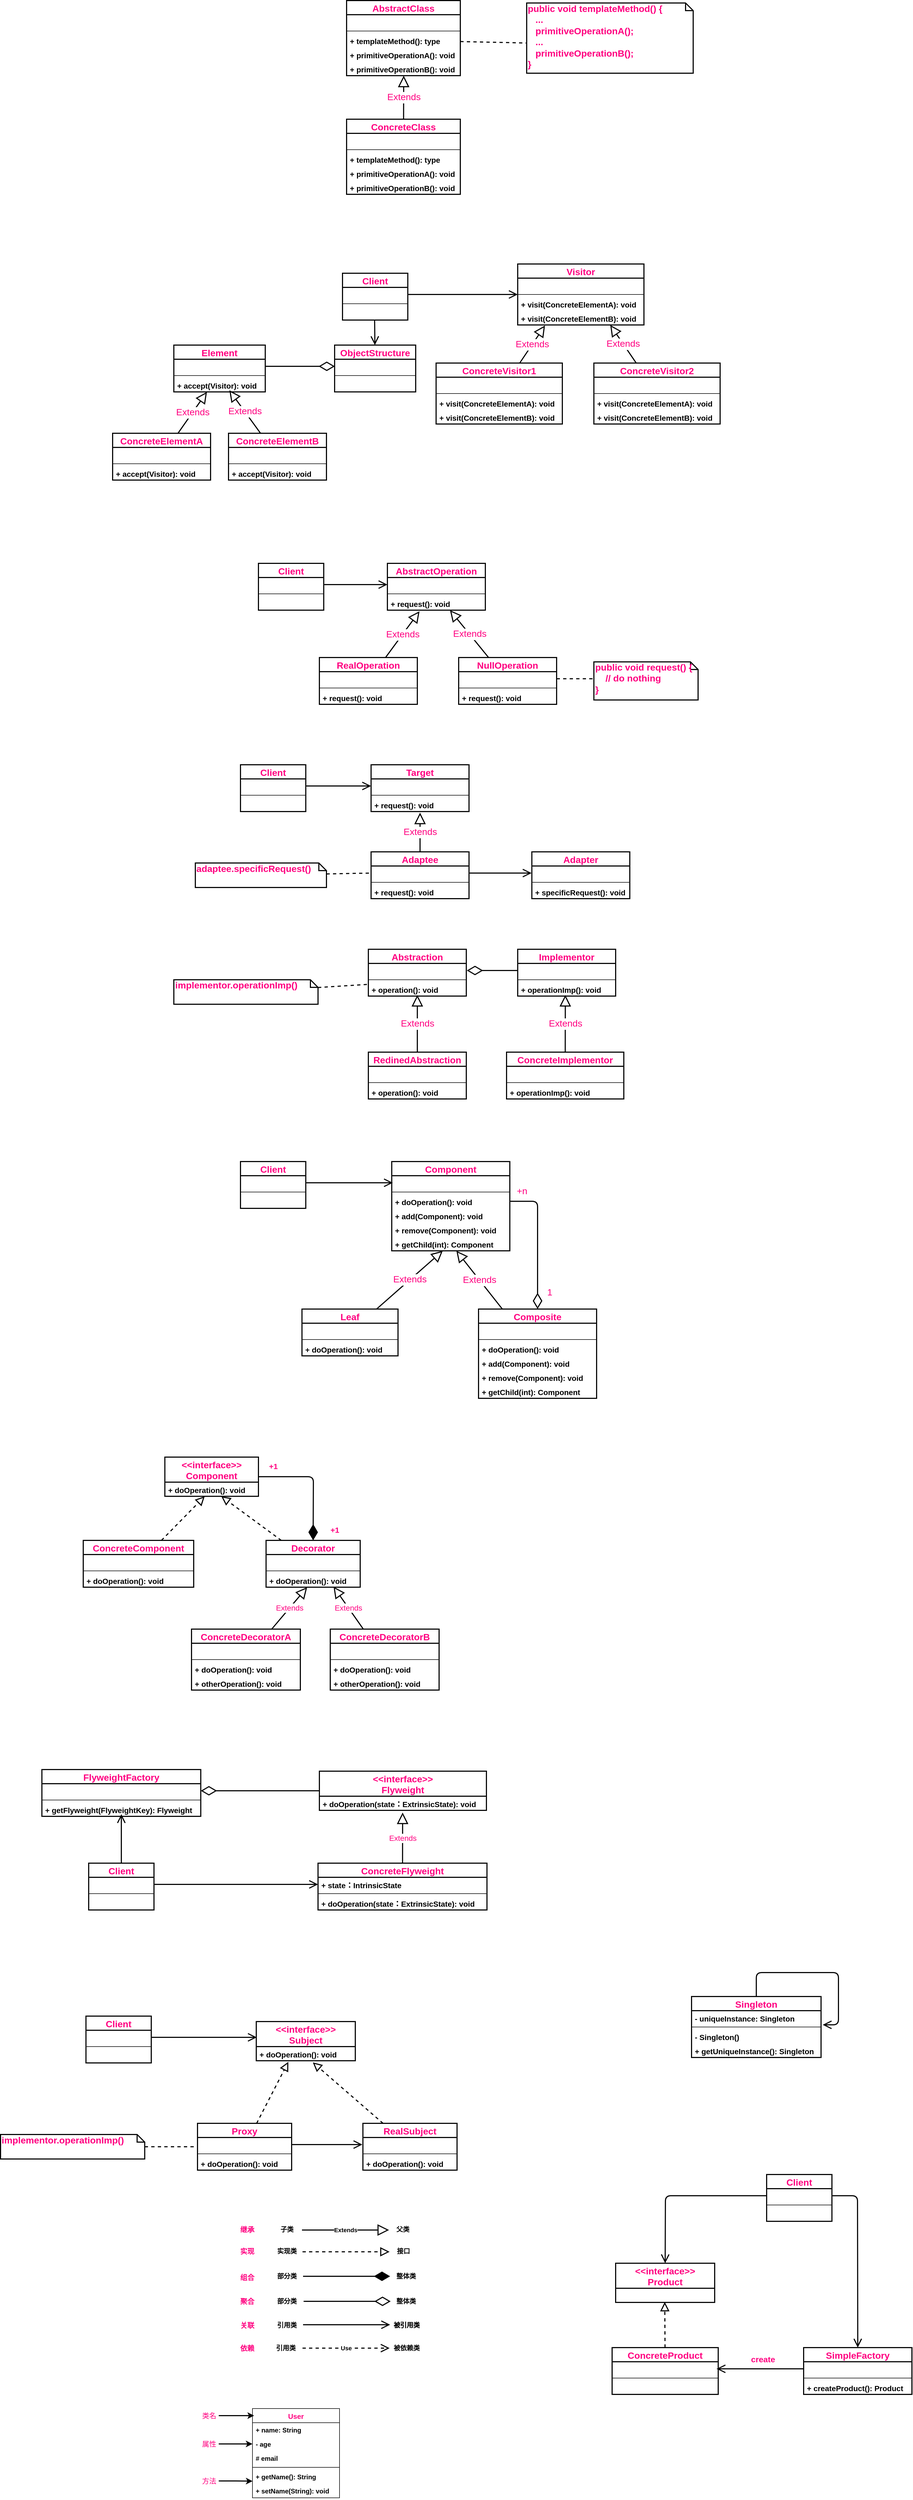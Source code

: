 <mxfile version="12.6.5" type="device"><diagram id="P16CVeQ42kNeovmgTaC8" name="Page-1"><mxGraphModel dx="1400" dy="579" grid="0" gridSize="10" guides="1" tooltips="1" connect="1" arrows="1" fold="1" page="0" pageScale="1" pageWidth="827" pageHeight="1169" math="0" shadow="0"><root><mxCell id="0"/><mxCell id="1" parent="0"/><mxCell id="64v3q2_QaDrBQIQT5i-G-1" value="AbstractClass" style="swimlane;fontStyle=1;align=center;verticalAlign=middle;childLayout=stackLayout;horizontal=1;startSize=26;horizontalStack=0;resizeParent=1;resizeParentMax=0;resizeLast=0;collapsible=1;marginBottom=0;strokeWidth=2;fontColor=#FF0080;fontSize=17;" parent="1" vertex="1"><mxGeometry x="243" y="116" width="209" height="138" as="geometry"/></mxCell><mxCell id="64v3q2_QaDrBQIQT5i-G-2" value=" " style="text;strokeColor=none;fillColor=none;align=left;verticalAlign=top;spacingLeft=4;spacingRight=4;overflow=hidden;rotatable=0;points=[[0,0.5],[1,0.5]];portConstraint=eastwest;fontStyle=1;fontSize=14;" parent="64v3q2_QaDrBQIQT5i-G-1" vertex="1"><mxGeometry y="26" width="209" height="26" as="geometry"/></mxCell><mxCell id="64v3q2_QaDrBQIQT5i-G-3" value="" style="line;strokeWidth=1;fillColor=none;align=left;verticalAlign=middle;spacingTop=-1;spacingLeft=3;spacingRight=3;rotatable=0;labelPosition=right;points=[];portConstraint=eastwest;fontSize=14;" parent="64v3q2_QaDrBQIQT5i-G-1" vertex="1"><mxGeometry y="52" width="209" height="8" as="geometry"/></mxCell><mxCell id="64v3q2_QaDrBQIQT5i-G-4" value="+ templateMethod(): type" style="text;strokeColor=none;fillColor=none;align=left;verticalAlign=top;spacingLeft=4;spacingRight=4;overflow=hidden;rotatable=0;points=[[0,0.5],[1,0.5]];portConstraint=eastwest;fontStyle=1;fontSize=14;" parent="64v3q2_QaDrBQIQT5i-G-1" vertex="1"><mxGeometry y="60" width="209" height="26" as="geometry"/></mxCell><mxCell id="64v3q2_QaDrBQIQT5i-G-5" value="+ primitiveOperationA(): void" style="text;strokeColor=none;fillColor=none;align=left;verticalAlign=top;spacingLeft=4;spacingRight=4;overflow=hidden;rotatable=0;points=[[0,0.5],[1,0.5]];portConstraint=eastwest;fontStyle=1;fontSize=14;" parent="64v3q2_QaDrBQIQT5i-G-1" vertex="1"><mxGeometry y="86" width="209" height="26" as="geometry"/></mxCell><mxCell id="64v3q2_QaDrBQIQT5i-G-6" value="+ primitiveOperationB(): void" style="text;strokeColor=none;fillColor=none;align=left;verticalAlign=top;spacingLeft=4;spacingRight=4;overflow=hidden;rotatable=0;points=[[0,0.5],[1,0.5]];portConstraint=eastwest;fontStyle=1;fontSize=14;" parent="64v3q2_QaDrBQIQT5i-G-1" vertex="1"><mxGeometry y="112" width="209" height="26" as="geometry"/></mxCell><mxCell id="64v3q2_QaDrBQIQT5i-G-7" value="ConcreteClass" style="swimlane;fontStyle=1;align=center;verticalAlign=middle;childLayout=stackLayout;horizontal=1;startSize=26;horizontalStack=0;resizeParent=1;resizeParentMax=0;resizeLast=0;collapsible=1;marginBottom=0;strokeWidth=2;fontColor=#FF0080;fontSize=17;" parent="1" vertex="1"><mxGeometry x="243" y="334" width="209" height="138" as="geometry"/></mxCell><mxCell id="64v3q2_QaDrBQIQT5i-G-8" value=" " style="text;strokeColor=none;fillColor=none;align=left;verticalAlign=top;spacingLeft=4;spacingRight=4;overflow=hidden;rotatable=0;points=[[0,0.5],[1,0.5]];portConstraint=eastwest;fontStyle=1;fontSize=14;" parent="64v3q2_QaDrBQIQT5i-G-7" vertex="1"><mxGeometry y="26" width="209" height="26" as="geometry"/></mxCell><mxCell id="64v3q2_QaDrBQIQT5i-G-9" value="" style="line;strokeWidth=1;fillColor=none;align=left;verticalAlign=middle;spacingTop=-1;spacingLeft=3;spacingRight=3;rotatable=0;labelPosition=right;points=[];portConstraint=eastwest;fontSize=14;" parent="64v3q2_QaDrBQIQT5i-G-7" vertex="1"><mxGeometry y="52" width="209" height="8" as="geometry"/></mxCell><mxCell id="64v3q2_QaDrBQIQT5i-G-10" value="+ templateMethod(): type" style="text;strokeColor=none;fillColor=none;align=left;verticalAlign=top;spacingLeft=4;spacingRight=4;overflow=hidden;rotatable=0;points=[[0,0.5],[1,0.5]];portConstraint=eastwest;fontStyle=1;fontSize=14;" parent="64v3q2_QaDrBQIQT5i-G-7" vertex="1"><mxGeometry y="60" width="209" height="26" as="geometry"/></mxCell><mxCell id="64v3q2_QaDrBQIQT5i-G-11" value="+ primitiveOperationA(): void" style="text;strokeColor=none;fillColor=none;align=left;verticalAlign=top;spacingLeft=4;spacingRight=4;overflow=hidden;rotatable=0;points=[[0,0.5],[1,0.5]];portConstraint=eastwest;fontStyle=1;fontSize=14;" parent="64v3q2_QaDrBQIQT5i-G-7" vertex="1"><mxGeometry y="86" width="209" height="26" as="geometry"/></mxCell><mxCell id="64v3q2_QaDrBQIQT5i-G-12" value="+ primitiveOperationB(): void" style="text;strokeColor=none;fillColor=none;align=left;verticalAlign=top;spacingLeft=4;spacingRight=4;overflow=hidden;rotatable=0;points=[[0,0.5],[1,0.5]];portConstraint=eastwest;fontStyle=1;fontSize=14;" parent="64v3q2_QaDrBQIQT5i-G-7" vertex="1"><mxGeometry y="112" width="209" height="26" as="geometry"/></mxCell><mxCell id="64v3q2_QaDrBQIQT5i-G-13" value="public void templateMethod() {&lt;br style=&quot;font-size: 17px;&quot;&gt;&amp;nbsp; &amp;nbsp;...&amp;nbsp;&lt;br style=&quot;font-size: 17px;&quot;&gt;&amp;nbsp; &amp;nbsp;primitiveOperationA();&lt;br style=&quot;font-size: 17px;&quot;&gt;&amp;nbsp; &amp;nbsp;...&lt;br style=&quot;font-size: 17px;&quot;&gt;&amp;nbsp; &amp;nbsp;primitiveOperationB();&lt;br style=&quot;font-size: 17px;&quot;&gt;}" style="shape=note;whiteSpace=wrap;html=1;size=14;verticalAlign=top;align=left;spacingTop=-6;strokeColor=#000000;strokeWidth=2;fontSize=17;fontColor=#FF0080;fontStyle=1" parent="1" vertex="1"><mxGeometry x="574" y="120.5" width="306" height="129" as="geometry"/></mxCell><mxCell id="64v3q2_QaDrBQIQT5i-G-14" value="Extends" style="endArrow=block;endSize=16;endFill=0;html=1;fontSize=17;fontColor=#FF0080;strokeWidth=2;" parent="1" source="64v3q2_QaDrBQIQT5i-G-7" edge="1"><mxGeometry width="160" relative="1" as="geometry"><mxPoint x="347.5" y="174" as="sourcePoint"/><mxPoint x="348" y="254" as="targetPoint"/></mxGeometry></mxCell><mxCell id="64v3q2_QaDrBQIQT5i-G-15" value="" style="endArrow=none;dashed=1;html=1;strokeWidth=2;fontSize=17;fontColor=#FF0080;entryX=0.003;entryY=0.57;entryDx=0;entryDy=0;entryPerimeter=0;" parent="1" source="64v3q2_QaDrBQIQT5i-G-4" target="64v3q2_QaDrBQIQT5i-G-13" edge="1"><mxGeometry width="50" height="50" relative="1" as="geometry"><mxPoint x="452" y="239" as="sourcePoint"/><mxPoint x="522.711" y="189" as="targetPoint"/></mxGeometry></mxCell><mxCell id="64v3q2_QaDrBQIQT5i-G-16" value="Client" style="swimlane;fontStyle=1;align=center;verticalAlign=middle;childLayout=stackLayout;horizontal=1;startSize=26;horizontalStack=0;resizeParent=1;resizeParentMax=0;resizeLast=0;collapsible=1;marginBottom=0;strokeWidth=2;fontColor=#FF0080;fontSize=17;" parent="1" vertex="1"><mxGeometry x="235.5" y="617" width="120" height="86" as="geometry"/></mxCell><mxCell id="64v3q2_QaDrBQIQT5i-G-17" value=" " style="text;strokeColor=none;fillColor=none;align=left;verticalAlign=top;spacingLeft=4;spacingRight=4;overflow=hidden;rotatable=0;points=[[0,0.5],[1,0.5]];portConstraint=eastwest;fontStyle=1;fontSize=14;" parent="64v3q2_QaDrBQIQT5i-G-16" vertex="1"><mxGeometry y="26" width="120" height="26" as="geometry"/></mxCell><mxCell id="64v3q2_QaDrBQIQT5i-G-18" value="" style="line;strokeWidth=1;fillColor=none;align=left;verticalAlign=middle;spacingTop=-1;spacingLeft=3;spacingRight=3;rotatable=0;labelPosition=right;points=[];portConstraint=eastwest;fontSize=14;" parent="64v3q2_QaDrBQIQT5i-G-16" vertex="1"><mxGeometry y="52" width="120" height="8" as="geometry"/></mxCell><mxCell id="64v3q2_QaDrBQIQT5i-G-20" value=" " style="text;strokeColor=none;fillColor=none;align=left;verticalAlign=top;spacingLeft=4;spacingRight=4;overflow=hidden;rotatable=0;points=[[0,0.5],[1,0.5]];portConstraint=eastwest;fontStyle=1;fontSize=14;" parent="64v3q2_QaDrBQIQT5i-G-16" vertex="1"><mxGeometry y="60" width="120" height="26" as="geometry"/></mxCell><mxCell id="64v3q2_QaDrBQIQT5i-G-22" value="Visitor" style="swimlane;fontStyle=1;align=center;verticalAlign=middle;childLayout=stackLayout;horizontal=1;startSize=26;horizontalStack=0;resizeParent=1;resizeParentMax=0;resizeLast=0;collapsible=1;marginBottom=0;strokeWidth=2;fontColor=#FF0080;fontSize=17;" parent="1" vertex="1"><mxGeometry x="557.5" y="600" width="232" height="112" as="geometry"/></mxCell><mxCell id="64v3q2_QaDrBQIQT5i-G-23" value=" " style="text;strokeColor=none;fillColor=none;align=left;verticalAlign=top;spacingLeft=4;spacingRight=4;overflow=hidden;rotatable=0;points=[[0,0.5],[1,0.5]];portConstraint=eastwest;fontStyle=1;fontSize=14;" parent="64v3q2_QaDrBQIQT5i-G-22" vertex="1"><mxGeometry y="26" width="232" height="26" as="geometry"/></mxCell><mxCell id="64v3q2_QaDrBQIQT5i-G-24" value="" style="line;strokeWidth=1;fillColor=none;align=left;verticalAlign=middle;spacingTop=-1;spacingLeft=3;spacingRight=3;rotatable=0;labelPosition=right;points=[];portConstraint=eastwest;fontSize=14;" parent="64v3q2_QaDrBQIQT5i-G-22" vertex="1"><mxGeometry y="52" width="232" height="8" as="geometry"/></mxCell><mxCell id="64v3q2_QaDrBQIQT5i-G-25" value="+ visit(ConcreteElementA): void" style="text;strokeColor=none;fillColor=none;align=left;verticalAlign=top;spacingLeft=4;spacingRight=4;overflow=hidden;rotatable=0;points=[[0,0.5],[1,0.5]];portConstraint=eastwest;fontStyle=1;fontSize=14;" parent="64v3q2_QaDrBQIQT5i-G-22" vertex="1"><mxGeometry y="60" width="232" height="26" as="geometry"/></mxCell><mxCell id="64v3q2_QaDrBQIQT5i-G-26" value="+ visit(ConcreteElementB): void" style="text;strokeColor=none;fillColor=none;align=left;verticalAlign=top;spacingLeft=4;spacingRight=4;overflow=hidden;rotatable=0;points=[[0,0.5],[1,0.5]];portConstraint=eastwest;fontStyle=1;fontSize=14;" parent="64v3q2_QaDrBQIQT5i-G-22" vertex="1"><mxGeometry y="86" width="232" height="26" as="geometry"/></mxCell><mxCell id="64v3q2_QaDrBQIQT5i-G-28" value="ConcreteVisitor1" style="swimlane;fontStyle=1;align=center;verticalAlign=middle;childLayout=stackLayout;horizontal=1;startSize=26;horizontalStack=0;resizeParent=1;resizeParentMax=0;resizeLast=0;collapsible=1;marginBottom=0;strokeWidth=2;fontColor=#FF0080;fontSize=17;" parent="1" vertex="1"><mxGeometry x="407.5" y="782" width="232" height="112" as="geometry"/></mxCell><mxCell id="64v3q2_QaDrBQIQT5i-G-29" value=" " style="text;strokeColor=none;fillColor=none;align=left;verticalAlign=top;spacingLeft=4;spacingRight=4;overflow=hidden;rotatable=0;points=[[0,0.5],[1,0.5]];portConstraint=eastwest;fontStyle=1;fontSize=14;" parent="64v3q2_QaDrBQIQT5i-G-28" vertex="1"><mxGeometry y="26" width="232" height="26" as="geometry"/></mxCell><mxCell id="64v3q2_QaDrBQIQT5i-G-30" value="" style="line;strokeWidth=1;fillColor=none;align=left;verticalAlign=middle;spacingTop=-1;spacingLeft=3;spacingRight=3;rotatable=0;labelPosition=right;points=[];portConstraint=eastwest;fontSize=14;" parent="64v3q2_QaDrBQIQT5i-G-28" vertex="1"><mxGeometry y="52" width="232" height="8" as="geometry"/></mxCell><mxCell id="64v3q2_QaDrBQIQT5i-G-31" value="+ visit(ConcreteElementA): void" style="text;strokeColor=none;fillColor=none;align=left;verticalAlign=top;spacingLeft=4;spacingRight=4;overflow=hidden;rotatable=0;points=[[0,0.5],[1,0.5]];portConstraint=eastwest;fontStyle=1;fontSize=14;" parent="64v3q2_QaDrBQIQT5i-G-28" vertex="1"><mxGeometry y="60" width="232" height="26" as="geometry"/></mxCell><mxCell id="64v3q2_QaDrBQIQT5i-G-32" value="+ visit(ConcreteElementB): void" style="text;strokeColor=none;fillColor=none;align=left;verticalAlign=top;spacingLeft=4;spacingRight=4;overflow=hidden;rotatable=0;points=[[0,0.5],[1,0.5]];portConstraint=eastwest;fontStyle=1;fontSize=14;" parent="64v3q2_QaDrBQIQT5i-G-28" vertex="1"><mxGeometry y="86" width="232" height="26" as="geometry"/></mxCell><mxCell id="64v3q2_QaDrBQIQT5i-G-33" value="ConcreteVisitor2" style="swimlane;fontStyle=1;align=center;verticalAlign=middle;childLayout=stackLayout;horizontal=1;startSize=26;horizontalStack=0;resizeParent=1;resizeParentMax=0;resizeLast=0;collapsible=1;marginBottom=0;strokeWidth=2;fontColor=#FF0080;fontSize=17;" parent="1" vertex="1"><mxGeometry x="697.5" y="782" width="232" height="112" as="geometry"/></mxCell><mxCell id="64v3q2_QaDrBQIQT5i-G-34" value=" " style="text;strokeColor=none;fillColor=none;align=left;verticalAlign=top;spacingLeft=4;spacingRight=4;overflow=hidden;rotatable=0;points=[[0,0.5],[1,0.5]];portConstraint=eastwest;fontStyle=1;fontSize=14;" parent="64v3q2_QaDrBQIQT5i-G-33" vertex="1"><mxGeometry y="26" width="232" height="26" as="geometry"/></mxCell><mxCell id="64v3q2_QaDrBQIQT5i-G-35" value="" style="line;strokeWidth=1;fillColor=none;align=left;verticalAlign=middle;spacingTop=-1;spacingLeft=3;spacingRight=3;rotatable=0;labelPosition=right;points=[];portConstraint=eastwest;fontSize=14;" parent="64v3q2_QaDrBQIQT5i-G-33" vertex="1"><mxGeometry y="52" width="232" height="8" as="geometry"/></mxCell><mxCell id="64v3q2_QaDrBQIQT5i-G-36" value="+ visit(ConcreteElementA): void" style="text;strokeColor=none;fillColor=none;align=left;verticalAlign=top;spacingLeft=4;spacingRight=4;overflow=hidden;rotatable=0;points=[[0,0.5],[1,0.5]];portConstraint=eastwest;fontStyle=1;fontSize=14;" parent="64v3q2_QaDrBQIQT5i-G-33" vertex="1"><mxGeometry y="60" width="232" height="26" as="geometry"/></mxCell><mxCell id="64v3q2_QaDrBQIQT5i-G-37" value="+ visit(ConcreteElementB): void" style="text;strokeColor=none;fillColor=none;align=left;verticalAlign=top;spacingLeft=4;spacingRight=4;overflow=hidden;rotatable=0;points=[[0,0.5],[1,0.5]];portConstraint=eastwest;fontStyle=1;fontSize=14;" parent="64v3q2_QaDrBQIQT5i-G-33" vertex="1"><mxGeometry y="86" width="232" height="26" as="geometry"/></mxCell><mxCell id="64v3q2_QaDrBQIQT5i-G-38" value="ObjectStructure" style="swimlane;fontStyle=1;align=center;verticalAlign=middle;childLayout=stackLayout;horizontal=1;startSize=26;horizontalStack=0;resizeParent=1;resizeParentMax=0;resizeLast=0;collapsible=1;marginBottom=0;strokeWidth=2;fontColor=#FF0080;fontSize=17;" parent="1" vertex="1"><mxGeometry x="221" y="749" width="149" height="86" as="geometry"/></mxCell><mxCell id="64v3q2_QaDrBQIQT5i-G-39" value=" " style="text;strokeColor=none;fillColor=none;align=left;verticalAlign=top;spacingLeft=4;spacingRight=4;overflow=hidden;rotatable=0;points=[[0,0.5],[1,0.5]];portConstraint=eastwest;fontStyle=1;fontSize=14;" parent="64v3q2_QaDrBQIQT5i-G-38" vertex="1"><mxGeometry y="26" width="149" height="26" as="geometry"/></mxCell><mxCell id="64v3q2_QaDrBQIQT5i-G-40" value="" style="line;strokeWidth=1;fillColor=none;align=left;verticalAlign=middle;spacingTop=-1;spacingLeft=3;spacingRight=3;rotatable=0;labelPosition=right;points=[];portConstraint=eastwest;fontSize=14;" parent="64v3q2_QaDrBQIQT5i-G-38" vertex="1"><mxGeometry y="52" width="149" height="8" as="geometry"/></mxCell><mxCell id="64v3q2_QaDrBQIQT5i-G-41" value=" " style="text;strokeColor=none;fillColor=none;align=left;verticalAlign=top;spacingLeft=4;spacingRight=4;overflow=hidden;rotatable=0;points=[[0,0.5],[1,0.5]];portConstraint=eastwest;fontStyle=1;fontSize=14;" parent="64v3q2_QaDrBQIQT5i-G-38" vertex="1"><mxGeometry y="60" width="149" height="26" as="geometry"/></mxCell><mxCell id="64v3q2_QaDrBQIQT5i-G-42" value="Element" style="swimlane;fontStyle=1;align=center;verticalAlign=middle;childLayout=stackLayout;horizontal=1;startSize=26;horizontalStack=0;resizeParent=1;resizeParentMax=0;resizeLast=0;collapsible=1;marginBottom=0;strokeWidth=2;fontColor=#FF0080;fontSize=17;" parent="1" vertex="1"><mxGeometry x="-74.5" y="749" width="168" height="86" as="geometry"/></mxCell><mxCell id="64v3q2_QaDrBQIQT5i-G-43" value=" " style="text;strokeColor=none;fillColor=none;align=left;verticalAlign=top;spacingLeft=4;spacingRight=4;overflow=hidden;rotatable=0;points=[[0,0.5],[1,0.5]];portConstraint=eastwest;fontStyle=1;fontSize=14;" parent="64v3q2_QaDrBQIQT5i-G-42" vertex="1"><mxGeometry y="26" width="168" height="26" as="geometry"/></mxCell><mxCell id="64v3q2_QaDrBQIQT5i-G-44" value="" style="line;strokeWidth=1;fillColor=none;align=left;verticalAlign=middle;spacingTop=-1;spacingLeft=3;spacingRight=3;rotatable=0;labelPosition=right;points=[];portConstraint=eastwest;fontSize=14;" parent="64v3q2_QaDrBQIQT5i-G-42" vertex="1"><mxGeometry y="52" width="168" height="8" as="geometry"/></mxCell><mxCell id="64v3q2_QaDrBQIQT5i-G-45" value="+ accept(Visitor): void" style="text;strokeColor=none;fillColor=none;align=left;verticalAlign=top;spacingLeft=4;spacingRight=4;overflow=hidden;rotatable=0;points=[[0,0.5],[1,0.5]];portConstraint=eastwest;fontStyle=1;fontSize=14;" parent="64v3q2_QaDrBQIQT5i-G-42" vertex="1"><mxGeometry y="60" width="168" height="26" as="geometry"/></mxCell><mxCell id="64v3q2_QaDrBQIQT5i-G-47" value="ConcreteElementA" style="swimlane;fontStyle=1;align=center;verticalAlign=middle;childLayout=stackLayout;horizontal=1;startSize=26;horizontalStack=0;resizeParent=1;resizeParentMax=0;resizeLast=0;collapsible=1;marginBottom=0;strokeWidth=2;fontColor=#FF0080;fontSize=17;" parent="1" vertex="1"><mxGeometry x="-187" y="911" width="180" height="86" as="geometry"/></mxCell><mxCell id="64v3q2_QaDrBQIQT5i-G-48" value=" " style="text;strokeColor=none;fillColor=none;align=left;verticalAlign=top;spacingLeft=4;spacingRight=4;overflow=hidden;rotatable=0;points=[[0,0.5],[1,0.5]];portConstraint=eastwest;fontStyle=1;fontSize=14;" parent="64v3q2_QaDrBQIQT5i-G-47" vertex="1"><mxGeometry y="26" width="180" height="26" as="geometry"/></mxCell><mxCell id="64v3q2_QaDrBQIQT5i-G-49" value="" style="line;strokeWidth=1;fillColor=none;align=left;verticalAlign=middle;spacingTop=-1;spacingLeft=3;spacingRight=3;rotatable=0;labelPosition=right;points=[];portConstraint=eastwest;fontSize=14;" parent="64v3q2_QaDrBQIQT5i-G-47" vertex="1"><mxGeometry y="52" width="180" height="8" as="geometry"/></mxCell><mxCell id="64v3q2_QaDrBQIQT5i-G-50" value="+ accept(Visitor): void" style="text;strokeColor=none;fillColor=none;align=left;verticalAlign=top;spacingLeft=4;spacingRight=4;overflow=hidden;rotatable=0;points=[[0,0.5],[1,0.5]];portConstraint=eastwest;fontStyle=1;fontSize=14;" parent="64v3q2_QaDrBQIQT5i-G-47" vertex="1"><mxGeometry y="60" width="180" height="26" as="geometry"/></mxCell><mxCell id="64v3q2_QaDrBQIQT5i-G-51" value="ConcreteElementB" style="swimlane;fontStyle=1;align=center;verticalAlign=middle;childLayout=stackLayout;horizontal=1;startSize=26;horizontalStack=0;resizeParent=1;resizeParentMax=0;resizeLast=0;collapsible=1;marginBottom=0;strokeWidth=2;fontColor=#FF0080;fontSize=17;" parent="1" vertex="1"><mxGeometry x="26" y="911" width="180" height="86" as="geometry"/></mxCell><mxCell id="64v3q2_QaDrBQIQT5i-G-52" value=" " style="text;strokeColor=none;fillColor=none;align=left;verticalAlign=top;spacingLeft=4;spacingRight=4;overflow=hidden;rotatable=0;points=[[0,0.5],[1,0.5]];portConstraint=eastwest;fontStyle=1;fontSize=14;" parent="64v3q2_QaDrBQIQT5i-G-51" vertex="1"><mxGeometry y="26" width="180" height="26" as="geometry"/></mxCell><mxCell id="64v3q2_QaDrBQIQT5i-G-53" value="" style="line;strokeWidth=1;fillColor=none;align=left;verticalAlign=middle;spacingTop=-1;spacingLeft=3;spacingRight=3;rotatable=0;labelPosition=right;points=[];portConstraint=eastwest;fontSize=14;" parent="64v3q2_QaDrBQIQT5i-G-51" vertex="1"><mxGeometry y="52" width="180" height="8" as="geometry"/></mxCell><mxCell id="64v3q2_QaDrBQIQT5i-G-54" value="+ accept(Visitor): void" style="text;strokeColor=none;fillColor=none;align=left;verticalAlign=top;spacingLeft=4;spacingRight=4;overflow=hidden;rotatable=0;points=[[0,0.5],[1,0.5]];portConstraint=eastwest;fontStyle=1;fontSize=14;" parent="64v3q2_QaDrBQIQT5i-G-51" vertex="1"><mxGeometry y="60" width="180" height="26" as="geometry"/></mxCell><mxCell id="64v3q2_QaDrBQIQT5i-G-55" value="" style="endArrow=open;endFill=1;endSize=12;html=1;strokeWidth=2;fontSize=17;fontColor=#FF0080;entryX=0;entryY=0.5;entryDx=0;entryDy=0;exitX=1;exitY=0.5;exitDx=0;exitDy=0;" parent="1" source="64v3q2_QaDrBQIQT5i-G-17" target="64v3q2_QaDrBQIQT5i-G-22" edge="1"><mxGeometry width="160" relative="1" as="geometry"><mxPoint x="355.5" y="653" as="sourcePoint"/><mxPoint x="515.5" y="653" as="targetPoint"/></mxGeometry></mxCell><mxCell id="64v3q2_QaDrBQIQT5i-G-56" value="Extends" style="endArrow=block;endSize=16;endFill=0;html=1;strokeWidth=2;fontSize=17;fontColor=#FF0080;entryX=0.216;entryY=1.038;entryDx=0;entryDy=0;entryPerimeter=0;" parent="1" source="64v3q2_QaDrBQIQT5i-G-28" target="64v3q2_QaDrBQIQT5i-G-26" edge="1"><mxGeometry width="160" relative="1" as="geometry"><mxPoint x="523.5" y="593" as="sourcePoint"/><mxPoint x="523.5" y="593" as="targetPoint"/></mxGeometry></mxCell><mxCell id="64v3q2_QaDrBQIQT5i-G-57" value="Extends" style="endArrow=block;endSize=16;endFill=0;html=1;strokeWidth=2;fontSize=17;fontColor=#FF0080;entryX=0.733;entryY=1;entryDx=0;entryDy=0;entryPerimeter=0;" parent="1" source="64v3q2_QaDrBQIQT5i-G-33" target="64v3q2_QaDrBQIQT5i-G-26" edge="1"><mxGeometry width="160" relative="1" as="geometry"><mxPoint x="813.5" y="622" as="sourcePoint"/><mxPoint x="813.5" y="622" as="targetPoint"/></mxGeometry></mxCell><mxCell id="64v3q2_QaDrBQIQT5i-G-58" value="" style="endArrow=open;endFill=1;endSize=12;html=1;strokeWidth=2;fontSize=17;fontColor=#FF0080;" parent="1" target="64v3q2_QaDrBQIQT5i-G-38" edge="1"><mxGeometry width="160" relative="1" as="geometry"><mxPoint x="294.5" y="702" as="sourcePoint"/><mxPoint x="451.5" y="702" as="targetPoint"/></mxGeometry></mxCell><mxCell id="64v3q2_QaDrBQIQT5i-G-59" value="" style="endArrow=diamondThin;endFill=0;endSize=24;html=1;strokeWidth=2;fontSize=17;fontColor=#FF0080;" parent="1" source="64v3q2_QaDrBQIQT5i-G-43" edge="1"><mxGeometry width="160" relative="1" as="geometry"><mxPoint x="93.5" y="788" as="sourcePoint"/><mxPoint x="221.5" y="788" as="targetPoint"/></mxGeometry></mxCell><mxCell id="64v3q2_QaDrBQIQT5i-G-60" value="Extends" style="endArrow=block;endSize=16;endFill=0;html=1;strokeWidth=2;fontSize=17;fontColor=#FF0080;entryX=0.362;entryY=1.002;entryDx=0;entryDy=0;entryPerimeter=0;" parent="1" source="64v3q2_QaDrBQIQT5i-G-47" target="64v3q2_QaDrBQIQT5i-G-45" edge="1"><mxGeometry width="160" relative="1" as="geometry"><mxPoint x="-97" y="751" as="sourcePoint"/><mxPoint x="-97" y="751" as="targetPoint"/></mxGeometry></mxCell><mxCell id="64v3q2_QaDrBQIQT5i-G-61" value="Extends" style="endArrow=block;endSize=16;endFill=0;html=1;strokeWidth=2;fontSize=17;fontColor=#FF0080;" parent="1" source="64v3q2_QaDrBQIQT5i-G-51" edge="1"><mxGeometry width="160" relative="1" as="geometry"><mxPoint x="116" y="751" as="sourcePoint"/><mxPoint x="27.5" y="832" as="targetPoint"/></mxGeometry></mxCell><mxCell id="64v3q2_QaDrBQIQT5i-G-63" value="Client" style="swimlane;fontStyle=1;align=center;verticalAlign=middle;childLayout=stackLayout;horizontal=1;startSize=26;horizontalStack=0;resizeParent=1;resizeParentMax=0;resizeLast=0;collapsible=1;marginBottom=0;strokeWidth=2;fontColor=#FF0080;fontSize=17;" parent="1" vertex="1"><mxGeometry x="81" y="1150" width="120" height="86" as="geometry"/></mxCell><mxCell id="64v3q2_QaDrBQIQT5i-G-64" value=" " style="text;strokeColor=none;fillColor=none;align=left;verticalAlign=top;spacingLeft=4;spacingRight=4;overflow=hidden;rotatable=0;points=[[0,0.5],[1,0.5]];portConstraint=eastwest;fontStyle=1;fontSize=14;" parent="64v3q2_QaDrBQIQT5i-G-63" vertex="1"><mxGeometry y="26" width="120" height="26" as="geometry"/></mxCell><mxCell id="64v3q2_QaDrBQIQT5i-G-65" value="" style="line;strokeWidth=1;fillColor=none;align=left;verticalAlign=middle;spacingTop=-1;spacingLeft=3;spacingRight=3;rotatable=0;labelPosition=right;points=[];portConstraint=eastwest;fontSize=14;" parent="64v3q2_QaDrBQIQT5i-G-63" vertex="1"><mxGeometry y="52" width="120" height="8" as="geometry"/></mxCell><mxCell id="64v3q2_QaDrBQIQT5i-G-66" value=" " style="text;strokeColor=none;fillColor=none;align=left;verticalAlign=top;spacingLeft=4;spacingRight=4;overflow=hidden;rotatable=0;points=[[0,0.5],[1,0.5]];portConstraint=eastwest;fontStyle=1;fontSize=14;" parent="64v3q2_QaDrBQIQT5i-G-63" vertex="1"><mxGeometry y="60" width="120" height="26" as="geometry"/></mxCell><mxCell id="64v3q2_QaDrBQIQT5i-G-67" value="AbstractOperation" style="swimlane;fontStyle=1;align=center;verticalAlign=middle;childLayout=stackLayout;horizontal=1;startSize=26;horizontalStack=0;resizeParent=1;resizeParentMax=0;resizeLast=0;collapsible=1;marginBottom=0;strokeWidth=2;fontColor=#FF0080;fontSize=17;" parent="1" vertex="1"><mxGeometry x="318" y="1150" width="180" height="86" as="geometry"/></mxCell><mxCell id="64v3q2_QaDrBQIQT5i-G-68" value=" " style="text;strokeColor=none;fillColor=none;align=left;verticalAlign=top;spacingLeft=4;spacingRight=4;overflow=hidden;rotatable=0;points=[[0,0.5],[1,0.5]];portConstraint=eastwest;fontStyle=1;fontSize=14;" parent="64v3q2_QaDrBQIQT5i-G-67" vertex="1"><mxGeometry y="26" width="180" height="26" as="geometry"/></mxCell><mxCell id="64v3q2_QaDrBQIQT5i-G-69" value="" style="line;strokeWidth=1;fillColor=none;align=left;verticalAlign=middle;spacingTop=-1;spacingLeft=3;spacingRight=3;rotatable=0;labelPosition=right;points=[];portConstraint=eastwest;fontSize=14;" parent="64v3q2_QaDrBQIQT5i-G-67" vertex="1"><mxGeometry y="52" width="180" height="8" as="geometry"/></mxCell><mxCell id="64v3q2_QaDrBQIQT5i-G-70" value="+ request(): void" style="text;strokeColor=none;fillColor=none;align=left;verticalAlign=top;spacingLeft=4;spacingRight=4;overflow=hidden;rotatable=0;points=[[0,0.5],[1,0.5]];portConstraint=eastwest;fontStyle=1;fontSize=14;" parent="64v3q2_QaDrBQIQT5i-G-67" vertex="1"><mxGeometry y="60" width="180" height="26" as="geometry"/></mxCell><mxCell id="64v3q2_QaDrBQIQT5i-G-71" value="RealOperation" style="swimlane;fontStyle=1;align=center;verticalAlign=middle;childLayout=stackLayout;horizontal=1;startSize=26;horizontalStack=0;resizeParent=1;resizeParentMax=0;resizeLast=0;collapsible=1;marginBottom=0;strokeWidth=2;fontColor=#FF0080;fontSize=17;" parent="1" vertex="1"><mxGeometry x="193" y="1323" width="180" height="86" as="geometry"/></mxCell><mxCell id="64v3q2_QaDrBQIQT5i-G-72" value=" " style="text;strokeColor=none;fillColor=none;align=left;verticalAlign=top;spacingLeft=4;spacingRight=4;overflow=hidden;rotatable=0;points=[[0,0.5],[1,0.5]];portConstraint=eastwest;fontStyle=1;fontSize=14;" parent="64v3q2_QaDrBQIQT5i-G-71" vertex="1"><mxGeometry y="26" width="180" height="26" as="geometry"/></mxCell><mxCell id="64v3q2_QaDrBQIQT5i-G-73" value="" style="line;strokeWidth=1;fillColor=none;align=left;verticalAlign=middle;spacingTop=-1;spacingLeft=3;spacingRight=3;rotatable=0;labelPosition=right;points=[];portConstraint=eastwest;fontSize=14;" parent="64v3q2_QaDrBQIQT5i-G-71" vertex="1"><mxGeometry y="52" width="180" height="8" as="geometry"/></mxCell><mxCell id="64v3q2_QaDrBQIQT5i-G-74" value="+ request(): void" style="text;strokeColor=none;fillColor=none;align=left;verticalAlign=top;spacingLeft=4;spacingRight=4;overflow=hidden;rotatable=0;points=[[0,0.5],[1,0.5]];portConstraint=eastwest;fontStyle=1;fontSize=14;" parent="64v3q2_QaDrBQIQT5i-G-71" vertex="1"><mxGeometry y="60" width="180" height="26" as="geometry"/></mxCell><mxCell id="64v3q2_QaDrBQIQT5i-G-75" value="NullOperation" style="swimlane;fontStyle=1;align=center;verticalAlign=middle;childLayout=stackLayout;horizontal=1;startSize=26;horizontalStack=0;resizeParent=1;resizeParentMax=0;resizeLast=0;collapsible=1;marginBottom=0;strokeWidth=2;fontColor=#FF0080;fontSize=17;" parent="1" vertex="1"><mxGeometry x="449" y="1323" width="180" height="86" as="geometry"/></mxCell><mxCell id="64v3q2_QaDrBQIQT5i-G-76" value=" " style="text;strokeColor=none;fillColor=none;align=left;verticalAlign=top;spacingLeft=4;spacingRight=4;overflow=hidden;rotatable=0;points=[[0,0.5],[1,0.5]];portConstraint=eastwest;fontStyle=1;fontSize=14;" parent="64v3q2_QaDrBQIQT5i-G-75" vertex="1"><mxGeometry y="26" width="180" height="26" as="geometry"/></mxCell><mxCell id="64v3q2_QaDrBQIQT5i-G-77" value="" style="line;strokeWidth=1;fillColor=none;align=left;verticalAlign=middle;spacingTop=-1;spacingLeft=3;spacingRight=3;rotatable=0;labelPosition=right;points=[];portConstraint=eastwest;fontSize=14;" parent="64v3q2_QaDrBQIQT5i-G-75" vertex="1"><mxGeometry y="52" width="180" height="8" as="geometry"/></mxCell><mxCell id="64v3q2_QaDrBQIQT5i-G-78" value="+ request(): void" style="text;strokeColor=none;fillColor=none;align=left;verticalAlign=top;spacingLeft=4;spacingRight=4;overflow=hidden;rotatable=0;points=[[0,0.5],[1,0.5]];portConstraint=eastwest;fontStyle=1;fontSize=14;" parent="64v3q2_QaDrBQIQT5i-G-75" vertex="1"><mxGeometry y="60" width="180" height="26" as="geometry"/></mxCell><mxCell id="64v3q2_QaDrBQIQT5i-G-79" value="public void request() {&lt;br&gt;&amp;nbsp; &amp;nbsp; // do nothing&lt;br&gt;}" style="shape=note;whiteSpace=wrap;html=1;size=14;verticalAlign=top;align=left;spacingTop=-6;strokeColor=#000000;strokeWidth=2;fontSize=17;fontColor=#FF0080;fontStyle=1" parent="1" vertex="1"><mxGeometry x="697.5" y="1331" width="191.5" height="70" as="geometry"/></mxCell><mxCell id="64v3q2_QaDrBQIQT5i-G-80" value="" style="endArrow=open;endFill=1;endSize=12;html=1;strokeWidth=2;fontSize=17;fontColor=#FF0080;" parent="1" source="64v3q2_QaDrBQIQT5i-G-64" edge="1"><mxGeometry width="160" relative="1" as="geometry"><mxPoint x="201" y="1189" as="sourcePoint"/><mxPoint x="318" y="1189" as="targetPoint"/></mxGeometry></mxCell><mxCell id="64v3q2_QaDrBQIQT5i-G-81" value="Extends" style="endArrow=block;endSize=16;endFill=0;html=1;strokeWidth=2;fontSize=17;fontColor=#FF0080;entryX=0.328;entryY=1.077;entryDx=0;entryDy=0;entryPerimeter=0;" parent="1" source="64v3q2_QaDrBQIQT5i-G-71" target="64v3q2_QaDrBQIQT5i-G-70" edge="1"><mxGeometry width="160" relative="1" as="geometry"><mxPoint x="283" y="1163" as="sourcePoint"/><mxPoint x="389" y="1249" as="targetPoint"/></mxGeometry></mxCell><mxCell id="64v3q2_QaDrBQIQT5i-G-82" value="Extends" style="endArrow=block;endSize=16;endFill=0;html=1;strokeWidth=2;fontSize=17;fontColor=#FF0080;entryX=0.639;entryY=1;entryDx=0;entryDy=0;entryPerimeter=0;" parent="1" source="64v3q2_QaDrBQIQT5i-G-75" target="64v3q2_QaDrBQIQT5i-G-70" edge="1"><mxGeometry width="160" relative="1" as="geometry"><mxPoint x="539" y="1163" as="sourcePoint"/><mxPoint x="539" y="1163" as="targetPoint"/></mxGeometry></mxCell><mxCell id="64v3q2_QaDrBQIQT5i-G-83" value="" style="endArrow=none;dashed=1;html=1;strokeWidth=2;fontSize=17;fontColor=#FF0080;" parent="1" source="64v3q2_QaDrBQIQT5i-G-76" edge="1"><mxGeometry width="50" height="50" relative="1" as="geometry"><mxPoint x="629" y="1412" as="sourcePoint"/><mxPoint x="699.711" y="1362" as="targetPoint"/></mxGeometry></mxCell><mxCell id="64v3q2_QaDrBQIQT5i-G-84" value="Client" style="swimlane;fontStyle=1;align=center;verticalAlign=middle;childLayout=stackLayout;horizontal=1;startSize=26;horizontalStack=0;resizeParent=1;resizeParentMax=0;resizeLast=0;collapsible=1;marginBottom=0;strokeWidth=2;fontColor=#FF0080;fontSize=17;" parent="1" vertex="1"><mxGeometry x="48" y="1520" width="120" height="86" as="geometry"/></mxCell><mxCell id="64v3q2_QaDrBQIQT5i-G-85" value=" " style="text;strokeColor=none;fillColor=none;align=left;verticalAlign=top;spacingLeft=4;spacingRight=4;overflow=hidden;rotatable=0;points=[[0,0.5],[1,0.5]];portConstraint=eastwest;fontStyle=1;fontSize=14;" parent="64v3q2_QaDrBQIQT5i-G-84" vertex="1"><mxGeometry y="26" width="120" height="26" as="geometry"/></mxCell><mxCell id="64v3q2_QaDrBQIQT5i-G-86" value="" style="line;strokeWidth=1;fillColor=none;align=left;verticalAlign=middle;spacingTop=-1;spacingLeft=3;spacingRight=3;rotatable=0;labelPosition=right;points=[];portConstraint=eastwest;fontSize=14;" parent="64v3q2_QaDrBQIQT5i-G-84" vertex="1"><mxGeometry y="52" width="120" height="8" as="geometry"/></mxCell><mxCell id="64v3q2_QaDrBQIQT5i-G-87" value=" " style="text;strokeColor=none;fillColor=none;align=left;verticalAlign=top;spacingLeft=4;spacingRight=4;overflow=hidden;rotatable=0;points=[[0,0.5],[1,0.5]];portConstraint=eastwest;fontStyle=1;fontSize=14;" parent="64v3q2_QaDrBQIQT5i-G-84" vertex="1"><mxGeometry y="60" width="120" height="26" as="geometry"/></mxCell><mxCell id="64v3q2_QaDrBQIQT5i-G-88" value="Target" style="swimlane;fontStyle=1;align=center;verticalAlign=middle;childLayout=stackLayout;horizontal=1;startSize=26;horizontalStack=0;resizeParent=1;resizeParentMax=0;resizeLast=0;collapsible=1;marginBottom=0;strokeWidth=2;fontColor=#FF0080;fontSize=17;" parent="1" vertex="1"><mxGeometry x="288" y="1520" width="180" height="86" as="geometry"/></mxCell><mxCell id="64v3q2_QaDrBQIQT5i-G-89" value=" " style="text;strokeColor=none;fillColor=none;align=left;verticalAlign=top;spacingLeft=4;spacingRight=4;overflow=hidden;rotatable=0;points=[[0,0.5],[1,0.5]];portConstraint=eastwest;fontStyle=1;fontSize=14;" parent="64v3q2_QaDrBQIQT5i-G-88" vertex="1"><mxGeometry y="26" width="180" height="26" as="geometry"/></mxCell><mxCell id="64v3q2_QaDrBQIQT5i-G-90" value="" style="line;strokeWidth=1;fillColor=none;align=left;verticalAlign=middle;spacingTop=-1;spacingLeft=3;spacingRight=3;rotatable=0;labelPosition=right;points=[];portConstraint=eastwest;fontSize=14;" parent="64v3q2_QaDrBQIQT5i-G-88" vertex="1"><mxGeometry y="52" width="180" height="8" as="geometry"/></mxCell><mxCell id="64v3q2_QaDrBQIQT5i-G-91" value="+ request(): void" style="text;strokeColor=none;fillColor=none;align=left;verticalAlign=top;spacingLeft=4;spacingRight=4;overflow=hidden;rotatable=0;points=[[0,0.5],[1,0.5]];portConstraint=eastwest;fontStyle=1;fontSize=14;" parent="64v3q2_QaDrBQIQT5i-G-88" vertex="1"><mxGeometry y="60" width="180" height="26" as="geometry"/></mxCell><mxCell id="64v3q2_QaDrBQIQT5i-G-92" value="Adaptee" style="swimlane;fontStyle=1;align=center;verticalAlign=middle;childLayout=stackLayout;horizontal=1;startSize=26;horizontalStack=0;resizeParent=1;resizeParentMax=0;resizeLast=0;collapsible=1;marginBottom=0;strokeWidth=2;fontColor=#FF0080;fontSize=17;" parent="1" vertex="1"><mxGeometry x="288" y="1680" width="180" height="86" as="geometry"/></mxCell><mxCell id="64v3q2_QaDrBQIQT5i-G-93" value=" " style="text;strokeColor=none;fillColor=none;align=left;verticalAlign=top;spacingLeft=4;spacingRight=4;overflow=hidden;rotatable=0;points=[[0,0.5],[1,0.5]];portConstraint=eastwest;fontStyle=1;fontSize=14;" parent="64v3q2_QaDrBQIQT5i-G-92" vertex="1"><mxGeometry y="26" width="180" height="26" as="geometry"/></mxCell><mxCell id="64v3q2_QaDrBQIQT5i-G-94" value="" style="line;strokeWidth=1;fillColor=none;align=left;verticalAlign=middle;spacingTop=-1;spacingLeft=3;spacingRight=3;rotatable=0;labelPosition=right;points=[];portConstraint=eastwest;fontSize=14;" parent="64v3q2_QaDrBQIQT5i-G-92" vertex="1"><mxGeometry y="52" width="180" height="8" as="geometry"/></mxCell><mxCell id="64v3q2_QaDrBQIQT5i-G-95" value="+ request(): void" style="text;strokeColor=none;fillColor=none;align=left;verticalAlign=top;spacingLeft=4;spacingRight=4;overflow=hidden;rotatable=0;points=[[0,0.5],[1,0.5]];portConstraint=eastwest;fontStyle=1;fontSize=14;" parent="64v3q2_QaDrBQIQT5i-G-92" vertex="1"><mxGeometry y="60" width="180" height="26" as="geometry"/></mxCell><mxCell id="64v3q2_QaDrBQIQT5i-G-96" value="Adapter" style="swimlane;fontStyle=1;align=center;verticalAlign=middle;childLayout=stackLayout;horizontal=1;startSize=26;horizontalStack=0;resizeParent=1;resizeParentMax=0;resizeLast=0;collapsible=1;marginBottom=0;strokeWidth=2;fontColor=#FF0080;fontSize=17;" parent="1" vertex="1"><mxGeometry x="583.5" y="1680" width="180" height="86" as="geometry"/></mxCell><mxCell id="64v3q2_QaDrBQIQT5i-G-97" value=" " style="text;strokeColor=none;fillColor=none;align=left;verticalAlign=top;spacingLeft=4;spacingRight=4;overflow=hidden;rotatable=0;points=[[0,0.5],[1,0.5]];portConstraint=eastwest;fontStyle=1;fontSize=14;" parent="64v3q2_QaDrBQIQT5i-G-96" vertex="1"><mxGeometry y="26" width="180" height="26" as="geometry"/></mxCell><mxCell id="64v3q2_QaDrBQIQT5i-G-98" value="" style="line;strokeWidth=1;fillColor=none;align=left;verticalAlign=middle;spacingTop=-1;spacingLeft=3;spacingRight=3;rotatable=0;labelPosition=right;points=[];portConstraint=eastwest;fontSize=14;" parent="64v3q2_QaDrBQIQT5i-G-96" vertex="1"><mxGeometry y="52" width="180" height="8" as="geometry"/></mxCell><mxCell id="64v3q2_QaDrBQIQT5i-G-99" value="+ specificRequest(): void" style="text;strokeColor=none;fillColor=none;align=left;verticalAlign=top;spacingLeft=4;spacingRight=4;overflow=hidden;rotatable=0;points=[[0,0.5],[1,0.5]];portConstraint=eastwest;fontStyle=1;fontSize=14;" parent="64v3q2_QaDrBQIQT5i-G-96" vertex="1"><mxGeometry y="60" width="180" height="26" as="geometry"/></mxCell><mxCell id="64v3q2_QaDrBQIQT5i-G-100" value="adaptee.specificRequest()" style="shape=note;whiteSpace=wrap;html=1;size=14;verticalAlign=top;align=left;spacingTop=-6;strokeColor=#000000;strokeWidth=2;fontSize=17;fontColor=#FF0080;fontStyle=1" parent="1" vertex="1"><mxGeometry x="-35" y="1700.5" width="241" height="45" as="geometry"/></mxCell><mxCell id="64v3q2_QaDrBQIQT5i-G-101" value="" style="endArrow=open;endFill=1;endSize=12;html=1;strokeWidth=2;fontSize=17;fontColor=#FF0080;" parent="1" source="64v3q2_QaDrBQIQT5i-G-85" edge="1"><mxGeometry width="160" relative="1" as="geometry"><mxPoint x="168" y="1559" as="sourcePoint"/><mxPoint x="288" y="1559" as="targetPoint"/></mxGeometry></mxCell><mxCell id="64v3q2_QaDrBQIQT5i-G-102" value="Extends" style="endArrow=block;endSize=16;endFill=0;html=1;strokeWidth=2;fontSize=17;fontColor=#FF0080;" parent="1" source="64v3q2_QaDrBQIQT5i-G-92" edge="1"><mxGeometry width="160" relative="1" as="geometry"><mxPoint x="378" y="1520" as="sourcePoint"/><mxPoint x="378" y="1608" as="targetPoint"/></mxGeometry></mxCell><mxCell id="64v3q2_QaDrBQIQT5i-G-103" value="" style="endArrow=open;endFill=1;endSize=12;html=1;strokeWidth=2;fontSize=17;fontColor=#FF0080;" parent="1" source="64v3q2_QaDrBQIQT5i-G-93" edge="1"><mxGeometry width="160" relative="1" as="geometry"><mxPoint x="468" y="1719" as="sourcePoint"/><mxPoint x="583" y="1719" as="targetPoint"/></mxGeometry></mxCell><mxCell id="64v3q2_QaDrBQIQT5i-G-104" value="" style="endArrow=none;dashed=1;html=1;strokeWidth=2;fontSize=17;fontColor=#FF0080;entryX=0;entryY=0.5;entryDx=0;entryDy=0;" parent="1" source="64v3q2_QaDrBQIQT5i-G-100" target="64v3q2_QaDrBQIQT5i-G-93" edge="1"><mxGeometry width="50" height="50" relative="1" as="geometry"><mxPoint x="206" y="1773" as="sourcePoint"/><mxPoint x="276.711" y="1723" as="targetPoint"/></mxGeometry></mxCell><mxCell id="64v3q2_QaDrBQIQT5i-G-105" value="Abstraction" style="swimlane;fontStyle=1;align=center;verticalAlign=middle;childLayout=stackLayout;horizontal=1;startSize=26;horizontalStack=0;resizeParent=1;resizeParentMax=0;resizeLast=0;collapsible=1;marginBottom=0;strokeWidth=2;fontColor=#FF0080;fontSize=17;" parent="1" vertex="1"><mxGeometry x="283" y="1859" width="180" height="86" as="geometry"/></mxCell><mxCell id="64v3q2_QaDrBQIQT5i-G-106" value=" " style="text;strokeColor=none;fillColor=none;align=left;verticalAlign=top;spacingLeft=4;spacingRight=4;overflow=hidden;rotatable=0;points=[[0,0.5],[1,0.5]];portConstraint=eastwest;fontStyle=1;fontSize=14;" parent="64v3q2_QaDrBQIQT5i-G-105" vertex="1"><mxGeometry y="26" width="180" height="26" as="geometry"/></mxCell><mxCell id="64v3q2_QaDrBQIQT5i-G-107" value="" style="line;strokeWidth=1;fillColor=none;align=left;verticalAlign=middle;spacingTop=-1;spacingLeft=3;spacingRight=3;rotatable=0;labelPosition=right;points=[];portConstraint=eastwest;fontSize=14;" parent="64v3q2_QaDrBQIQT5i-G-105" vertex="1"><mxGeometry y="52" width="180" height="8" as="geometry"/></mxCell><mxCell id="64v3q2_QaDrBQIQT5i-G-108" value="+ operation(): void" style="text;strokeColor=none;fillColor=none;align=left;verticalAlign=top;spacingLeft=4;spacingRight=4;overflow=hidden;rotatable=0;points=[[0,0.5],[1,0.5]];portConstraint=eastwest;fontStyle=1;fontSize=14;" parent="64v3q2_QaDrBQIQT5i-G-105" vertex="1"><mxGeometry y="60" width="180" height="26" as="geometry"/></mxCell><mxCell id="64v3q2_QaDrBQIQT5i-G-109" value="Implementor" style="swimlane;fontStyle=1;align=center;verticalAlign=middle;childLayout=stackLayout;horizontal=1;startSize=26;horizontalStack=0;resizeParent=1;resizeParentMax=0;resizeLast=0;collapsible=1;marginBottom=0;strokeWidth=2;fontColor=#FF0080;fontSize=17;" parent="1" vertex="1"><mxGeometry x="557.5" y="1859" width="180" height="86" as="geometry"/></mxCell><mxCell id="64v3q2_QaDrBQIQT5i-G-110" value=" " style="text;strokeColor=none;fillColor=none;align=left;verticalAlign=top;spacingLeft=4;spacingRight=4;overflow=hidden;rotatable=0;points=[[0,0.5],[1,0.5]];portConstraint=eastwest;fontStyle=1;fontSize=14;" parent="64v3q2_QaDrBQIQT5i-G-109" vertex="1"><mxGeometry y="26" width="180" height="26" as="geometry"/></mxCell><mxCell id="64v3q2_QaDrBQIQT5i-G-111" value="" style="line;strokeWidth=1;fillColor=none;align=left;verticalAlign=middle;spacingTop=-1;spacingLeft=3;spacingRight=3;rotatable=0;labelPosition=right;points=[];portConstraint=eastwest;fontSize=14;" parent="64v3q2_QaDrBQIQT5i-G-109" vertex="1"><mxGeometry y="52" width="180" height="8" as="geometry"/></mxCell><mxCell id="64v3q2_QaDrBQIQT5i-G-112" value="+ operationImp(): void" style="text;strokeColor=none;fillColor=none;align=left;verticalAlign=top;spacingLeft=4;spacingRight=4;overflow=hidden;rotatable=0;points=[[0,0.5],[1,0.5]];portConstraint=eastwest;fontStyle=1;fontSize=14;" parent="64v3q2_QaDrBQIQT5i-G-109" vertex="1"><mxGeometry y="60" width="180" height="26" as="geometry"/></mxCell><mxCell id="64v3q2_QaDrBQIQT5i-G-113" value="ConcreteImplementor" style="swimlane;fontStyle=1;align=center;verticalAlign=middle;childLayout=stackLayout;horizontal=1;startSize=26;horizontalStack=0;resizeParent=1;resizeParentMax=0;resizeLast=0;collapsible=1;marginBottom=0;strokeWidth=2;fontColor=#FF0080;fontSize=17;" parent="1" vertex="1"><mxGeometry x="537" y="2048" width="215.5" height="86" as="geometry"/></mxCell><mxCell id="64v3q2_QaDrBQIQT5i-G-114" value=" " style="text;strokeColor=none;fillColor=none;align=left;verticalAlign=top;spacingLeft=4;spacingRight=4;overflow=hidden;rotatable=0;points=[[0,0.5],[1,0.5]];portConstraint=eastwest;fontStyle=1;fontSize=14;" parent="64v3q2_QaDrBQIQT5i-G-113" vertex="1"><mxGeometry y="26" width="215.5" height="26" as="geometry"/></mxCell><mxCell id="64v3q2_QaDrBQIQT5i-G-115" value="" style="line;strokeWidth=1;fillColor=none;align=left;verticalAlign=middle;spacingTop=-1;spacingLeft=3;spacingRight=3;rotatable=0;labelPosition=right;points=[];portConstraint=eastwest;fontSize=14;" parent="64v3q2_QaDrBQIQT5i-G-113" vertex="1"><mxGeometry y="52" width="215.5" height="8" as="geometry"/></mxCell><mxCell id="64v3q2_QaDrBQIQT5i-G-116" value="+ operationImp(): void" style="text;strokeColor=none;fillColor=none;align=left;verticalAlign=top;spacingLeft=4;spacingRight=4;overflow=hidden;rotatable=0;points=[[0,0.5],[1,0.5]];portConstraint=eastwest;fontStyle=1;fontSize=14;" parent="64v3q2_QaDrBQIQT5i-G-113" vertex="1"><mxGeometry y="60" width="215.5" height="26" as="geometry"/></mxCell><mxCell id="64v3q2_QaDrBQIQT5i-G-117" value="RedinedAbstraction" style="swimlane;fontStyle=1;align=center;verticalAlign=middle;childLayout=stackLayout;horizontal=1;startSize=26;horizontalStack=0;resizeParent=1;resizeParentMax=0;resizeLast=0;collapsible=1;marginBottom=0;strokeWidth=2;fontColor=#FF0080;fontSize=17;" parent="1" vertex="1"><mxGeometry x="283" y="2048" width="180" height="86" as="geometry"/></mxCell><mxCell id="64v3q2_QaDrBQIQT5i-G-118" value=" " style="text;strokeColor=none;fillColor=none;align=left;verticalAlign=top;spacingLeft=4;spacingRight=4;overflow=hidden;rotatable=0;points=[[0,0.5],[1,0.5]];portConstraint=eastwest;fontStyle=1;fontSize=14;" parent="64v3q2_QaDrBQIQT5i-G-117" vertex="1"><mxGeometry y="26" width="180" height="26" as="geometry"/></mxCell><mxCell id="64v3q2_QaDrBQIQT5i-G-119" value="" style="line;strokeWidth=1;fillColor=none;align=left;verticalAlign=middle;spacingTop=-1;spacingLeft=3;spacingRight=3;rotatable=0;labelPosition=right;points=[];portConstraint=eastwest;fontSize=14;" parent="64v3q2_QaDrBQIQT5i-G-117" vertex="1"><mxGeometry y="52" width="180" height="8" as="geometry"/></mxCell><mxCell id="64v3q2_QaDrBQIQT5i-G-120" value="+ operation(): void" style="text;strokeColor=none;fillColor=none;align=left;verticalAlign=top;spacingLeft=4;spacingRight=4;overflow=hidden;rotatable=0;points=[[0,0.5],[1,0.5]];portConstraint=eastwest;fontStyle=1;fontSize=14;" parent="64v3q2_QaDrBQIQT5i-G-117" vertex="1"><mxGeometry y="60" width="180" height="26" as="geometry"/></mxCell><mxCell id="64v3q2_QaDrBQIQT5i-G-121" value="implementor.operationImp()" style="shape=note;whiteSpace=wrap;html=1;size=14;verticalAlign=top;align=left;spacingTop=-6;strokeColor=#000000;strokeWidth=2;fontSize=17;fontColor=#FF0080;fontStyle=1" parent="1" vertex="1"><mxGeometry x="-74.5" y="1915" width="265" height="45" as="geometry"/></mxCell><mxCell id="64v3q2_QaDrBQIQT5i-G-122" value="" style="endArrow=none;dashed=1;html=1;strokeWidth=2;fontSize=17;fontColor=#FF0080;entryX=0;entryY=0.75;entryDx=0;entryDy=0;" parent="1" source="64v3q2_QaDrBQIQT5i-G-121" target="64v3q2_QaDrBQIQT5i-G-105" edge="1"><mxGeometry width="50" height="50" relative="1" as="geometry"><mxPoint x="186" y="1943.5" as="sourcePoint"/><mxPoint x="256.711" y="1893.5" as="targetPoint"/></mxGeometry></mxCell><mxCell id="64v3q2_QaDrBQIQT5i-G-123" value="Extends" style="endArrow=block;endSize=16;endFill=0;html=1;strokeWidth=2;fontSize=17;fontColor=#FF0080;" parent="1" source="64v3q2_QaDrBQIQT5i-G-117" edge="1"><mxGeometry width="160" relative="1" as="geometry"><mxPoint x="373" y="1850" as="sourcePoint"/><mxPoint x="373" y="1943" as="targetPoint"/></mxGeometry></mxCell><mxCell id="64v3q2_QaDrBQIQT5i-G-124" value="Extends" style="endArrow=block;endSize=16;endFill=0;html=1;strokeWidth=2;fontSize=17;fontColor=#FF0080;" parent="1" source="64v3q2_QaDrBQIQT5i-G-113" edge="1"><mxGeometry width="160" relative="1" as="geometry"><mxPoint x="644.75" y="1850" as="sourcePoint"/><mxPoint x="645" y="1943" as="targetPoint"/></mxGeometry></mxCell><mxCell id="64v3q2_QaDrBQIQT5i-G-125" value="" style="endArrow=diamondThin;endFill=0;endSize=24;html=1;strokeWidth=2;fontSize=17;fontColor=#FF0080;" parent="1" source="64v3q2_QaDrBQIQT5i-G-110" edge="1"><mxGeometry width="160" relative="1" as="geometry"><mxPoint x="397.5" y="1898" as="sourcePoint"/><mxPoint x="464" y="1898" as="targetPoint"/></mxGeometry></mxCell><mxCell id="64v3q2_QaDrBQIQT5i-G-126" value="Client" style="swimlane;fontStyle=1;align=center;verticalAlign=middle;childLayout=stackLayout;horizontal=1;startSize=26;horizontalStack=0;resizeParent=1;resizeParentMax=0;resizeLast=0;collapsible=1;marginBottom=0;strokeWidth=2;fontColor=#FF0080;fontSize=17;" parent="1" vertex="1"><mxGeometry x="48" y="2249" width="120" height="86" as="geometry"/></mxCell><mxCell id="64v3q2_QaDrBQIQT5i-G-127" value=" " style="text;strokeColor=none;fillColor=none;align=left;verticalAlign=top;spacingLeft=4;spacingRight=4;overflow=hidden;rotatable=0;points=[[0,0.5],[1,0.5]];portConstraint=eastwest;fontStyle=1;fontSize=14;" parent="64v3q2_QaDrBQIQT5i-G-126" vertex="1"><mxGeometry y="26" width="120" height="26" as="geometry"/></mxCell><mxCell id="64v3q2_QaDrBQIQT5i-G-128" value="" style="line;strokeWidth=1;fillColor=none;align=left;verticalAlign=middle;spacingTop=-1;spacingLeft=3;spacingRight=3;rotatable=0;labelPosition=right;points=[];portConstraint=eastwest;fontSize=14;" parent="64v3q2_QaDrBQIQT5i-G-126" vertex="1"><mxGeometry y="52" width="120" height="8" as="geometry"/></mxCell><mxCell id="64v3q2_QaDrBQIQT5i-G-129" value=" " style="text;strokeColor=none;fillColor=none;align=left;verticalAlign=top;spacingLeft=4;spacingRight=4;overflow=hidden;rotatable=0;points=[[0,0.5],[1,0.5]];portConstraint=eastwest;fontStyle=1;fontSize=14;" parent="64v3q2_QaDrBQIQT5i-G-126" vertex="1"><mxGeometry y="60" width="120" height="26" as="geometry"/></mxCell><mxCell id="64v3q2_QaDrBQIQT5i-G-130" value="Component" style="swimlane;fontStyle=1;align=center;verticalAlign=middle;childLayout=stackLayout;horizontal=1;startSize=26;horizontalStack=0;resizeParent=1;resizeParentMax=0;resizeLast=0;collapsible=1;marginBottom=0;strokeWidth=2;fontColor=#FF0080;fontSize=17;" parent="1" vertex="1"><mxGeometry x="326" y="2249" width="217" height="164" as="geometry"/></mxCell><mxCell id="64v3q2_QaDrBQIQT5i-G-131" value=" " style="text;strokeColor=none;fillColor=none;align=left;verticalAlign=top;spacingLeft=4;spacingRight=4;overflow=hidden;rotatable=0;points=[[0,0.5],[1,0.5]];portConstraint=eastwest;fontStyle=1;fontSize=14;" parent="64v3q2_QaDrBQIQT5i-G-130" vertex="1"><mxGeometry y="26" width="217" height="26" as="geometry"/></mxCell><mxCell id="64v3q2_QaDrBQIQT5i-G-132" value="" style="line;strokeWidth=1;fillColor=none;align=left;verticalAlign=middle;spacingTop=-1;spacingLeft=3;spacingRight=3;rotatable=0;labelPosition=right;points=[];portConstraint=eastwest;fontSize=14;" parent="64v3q2_QaDrBQIQT5i-G-130" vertex="1"><mxGeometry y="52" width="217" height="8" as="geometry"/></mxCell><mxCell id="64v3q2_QaDrBQIQT5i-G-133" value="+ doOperation(): void" style="text;strokeColor=none;fillColor=none;align=left;verticalAlign=top;spacingLeft=4;spacingRight=4;overflow=hidden;rotatable=0;points=[[0,0.5],[1,0.5]];portConstraint=eastwest;fontStyle=1;fontSize=14;" parent="64v3q2_QaDrBQIQT5i-G-130" vertex="1"><mxGeometry y="60" width="217" height="26" as="geometry"/></mxCell><mxCell id="64v3q2_QaDrBQIQT5i-G-134" value="+ add(Component): void" style="text;strokeColor=none;fillColor=none;align=left;verticalAlign=top;spacingLeft=4;spacingRight=4;overflow=hidden;rotatable=0;points=[[0,0.5],[1,0.5]];portConstraint=eastwest;fontStyle=1;fontSize=14;" parent="64v3q2_QaDrBQIQT5i-G-130" vertex="1"><mxGeometry y="86" width="217" height="26" as="geometry"/></mxCell><mxCell id="64v3q2_QaDrBQIQT5i-G-135" value="+ remove(Component): void" style="text;strokeColor=none;fillColor=none;align=left;verticalAlign=top;spacingLeft=4;spacingRight=4;overflow=hidden;rotatable=0;points=[[0,0.5],[1,0.5]];portConstraint=eastwest;fontStyle=1;fontSize=14;" parent="64v3q2_QaDrBQIQT5i-G-130" vertex="1"><mxGeometry y="112" width="217" height="26" as="geometry"/></mxCell><mxCell id="64v3q2_QaDrBQIQT5i-G-136" value="+ getChild(int): Component" style="text;strokeColor=none;fillColor=none;align=left;verticalAlign=top;spacingLeft=4;spacingRight=4;overflow=hidden;rotatable=0;points=[[0,0.5],[1,0.5]];portConstraint=eastwest;fontStyle=1;fontSize=14;" parent="64v3q2_QaDrBQIQT5i-G-130" vertex="1"><mxGeometry y="138" width="217" height="26" as="geometry"/></mxCell><mxCell id="64v3q2_QaDrBQIQT5i-G-137" value="Composite" style="swimlane;fontStyle=1;align=center;verticalAlign=middle;childLayout=stackLayout;horizontal=1;startSize=26;horizontalStack=0;resizeParent=1;resizeParentMax=0;resizeLast=0;collapsible=1;marginBottom=0;strokeWidth=2;fontColor=#FF0080;fontSize=17;" parent="1" vertex="1"><mxGeometry x="485.5" y="2520" width="217" height="164" as="geometry"/></mxCell><mxCell id="64v3q2_QaDrBQIQT5i-G-138" value=" " style="text;strokeColor=none;fillColor=none;align=left;verticalAlign=top;spacingLeft=4;spacingRight=4;overflow=hidden;rotatable=0;points=[[0,0.5],[1,0.5]];portConstraint=eastwest;fontStyle=1;fontSize=14;" parent="64v3q2_QaDrBQIQT5i-G-137" vertex="1"><mxGeometry y="26" width="217" height="26" as="geometry"/></mxCell><mxCell id="64v3q2_QaDrBQIQT5i-G-139" value="" style="line;strokeWidth=1;fillColor=none;align=left;verticalAlign=middle;spacingTop=-1;spacingLeft=3;spacingRight=3;rotatable=0;labelPosition=right;points=[];portConstraint=eastwest;fontSize=14;" parent="64v3q2_QaDrBQIQT5i-G-137" vertex="1"><mxGeometry y="52" width="217" height="8" as="geometry"/></mxCell><mxCell id="64v3q2_QaDrBQIQT5i-G-140" value="+ doOperation(): void" style="text;strokeColor=none;fillColor=none;align=left;verticalAlign=top;spacingLeft=4;spacingRight=4;overflow=hidden;rotatable=0;points=[[0,0.5],[1,0.5]];portConstraint=eastwest;fontStyle=1;fontSize=14;" parent="64v3q2_QaDrBQIQT5i-G-137" vertex="1"><mxGeometry y="60" width="217" height="26" as="geometry"/></mxCell><mxCell id="64v3q2_QaDrBQIQT5i-G-141" value="+ add(Component): void" style="text;strokeColor=none;fillColor=none;align=left;verticalAlign=top;spacingLeft=4;spacingRight=4;overflow=hidden;rotatable=0;points=[[0,0.5],[1,0.5]];portConstraint=eastwest;fontStyle=1;fontSize=14;" parent="64v3q2_QaDrBQIQT5i-G-137" vertex="1"><mxGeometry y="86" width="217" height="26" as="geometry"/></mxCell><mxCell id="64v3q2_QaDrBQIQT5i-G-142" value="+ remove(Component): void" style="text;strokeColor=none;fillColor=none;align=left;verticalAlign=top;spacingLeft=4;spacingRight=4;overflow=hidden;rotatable=0;points=[[0,0.5],[1,0.5]];portConstraint=eastwest;fontStyle=1;fontSize=14;" parent="64v3q2_QaDrBQIQT5i-G-137" vertex="1"><mxGeometry y="112" width="217" height="26" as="geometry"/></mxCell><mxCell id="64v3q2_QaDrBQIQT5i-G-143" value="+ getChild(int): Component" style="text;strokeColor=none;fillColor=none;align=left;verticalAlign=top;spacingLeft=4;spacingRight=4;overflow=hidden;rotatable=0;points=[[0,0.5],[1,0.5]];portConstraint=eastwest;fontStyle=1;fontSize=14;" parent="64v3q2_QaDrBQIQT5i-G-137" vertex="1"><mxGeometry y="138" width="217" height="26" as="geometry"/></mxCell><mxCell id="64v3q2_QaDrBQIQT5i-G-148" value="Leaf" style="swimlane;fontStyle=1;align=center;verticalAlign=middle;childLayout=stackLayout;horizontal=1;startSize=26;horizontalStack=0;resizeParent=1;resizeParentMax=0;resizeLast=0;collapsible=1;marginBottom=0;strokeWidth=2;fontColor=#FF0080;fontSize=17;" parent="1" vertex="1"><mxGeometry x="161" y="2520" width="176.5" height="86" as="geometry"/></mxCell><mxCell id="64v3q2_QaDrBQIQT5i-G-149" value=" " style="text;strokeColor=none;fillColor=none;align=left;verticalAlign=top;spacingLeft=4;spacingRight=4;overflow=hidden;rotatable=0;points=[[0,0.5],[1,0.5]];portConstraint=eastwest;fontStyle=1;fontSize=14;" parent="64v3q2_QaDrBQIQT5i-G-148" vertex="1"><mxGeometry y="26" width="176.5" height="26" as="geometry"/></mxCell><mxCell id="64v3q2_QaDrBQIQT5i-G-150" value="" style="line;strokeWidth=1;fillColor=none;align=left;verticalAlign=middle;spacingTop=-1;spacingLeft=3;spacingRight=3;rotatable=0;labelPosition=right;points=[];portConstraint=eastwest;fontSize=14;" parent="64v3q2_QaDrBQIQT5i-G-148" vertex="1"><mxGeometry y="52" width="176.5" height="8" as="geometry"/></mxCell><mxCell id="64v3q2_QaDrBQIQT5i-G-151" value="+ doOperation(): void" style="text;strokeColor=none;fillColor=none;align=left;verticalAlign=top;spacingLeft=4;spacingRight=4;overflow=hidden;rotatable=0;points=[[0,0.5],[1,0.5]];portConstraint=eastwest;fontStyle=1;fontSize=14;" parent="64v3q2_QaDrBQIQT5i-G-148" vertex="1"><mxGeometry y="60" width="176.5" height="26" as="geometry"/></mxCell><mxCell id="64v3q2_QaDrBQIQT5i-G-155" value="Extends" style="endArrow=block;endSize=16;endFill=0;html=1;strokeWidth=2;fontSize=17;fontColor=#FF0080;" parent="1" source="64v3q2_QaDrBQIQT5i-G-137" target="64v3q2_QaDrBQIQT5i-G-136" edge="1"><mxGeometry width="160" relative="1" as="geometry"><mxPoint x="594" y="2360" as="sourcePoint"/><mxPoint x="594" y="2360" as="targetPoint"/></mxGeometry></mxCell><mxCell id="64v3q2_QaDrBQIQT5i-G-156" value="Extends" style="endArrow=block;endSize=16;endFill=0;html=1;strokeWidth=2;fontSize=17;fontColor=#FF0080;" parent="1" source="64v3q2_QaDrBQIQT5i-G-148" target="64v3q2_QaDrBQIQT5i-G-136" edge="1"><mxGeometry width="160" relative="1" as="geometry"><mxPoint x="249.25" y="2360" as="sourcePoint"/><mxPoint x="249.25" y="2360" as="targetPoint"/></mxGeometry></mxCell><mxCell id="64v3q2_QaDrBQIQT5i-G-157" value="" style="endArrow=diamondThin;endFill=0;endSize=24;html=1;strokeWidth=2;fontSize=17;fontColor=#FF0080;entryX=0.5;entryY=0;entryDx=0;entryDy=0;" parent="1" source="64v3q2_QaDrBQIQT5i-G-133" target="64v3q2_QaDrBQIQT5i-G-137" edge="1"><mxGeometry width="160" relative="1" as="geometry"><mxPoint x="543" y="2322" as="sourcePoint"/><mxPoint x="703" y="2322" as="targetPoint"/><Array as="points"><mxPoint x="594" y="2322"/></Array></mxGeometry></mxCell><mxCell id="64v3q2_QaDrBQIQT5i-G-158" value="+n" style="text;html=1;align=center;verticalAlign=middle;resizable=0;points=[];autosize=1;fontSize=17;fontColor=#FF0080;" parent="1" vertex="1"><mxGeometry x="550" y="2292" width="29" height="24" as="geometry"/></mxCell><mxCell id="64v3q2_QaDrBQIQT5i-G-159" value="1" style="text;html=1;align=center;verticalAlign=middle;resizable=0;points=[];autosize=1;fontSize=17;fontColor=#FF0080;" parent="1" vertex="1"><mxGeometry x="606" y="2478" width="19" height="24" as="geometry"/></mxCell><mxCell id="64v3q2_QaDrBQIQT5i-G-160" value="" style="endArrow=open;endFill=1;endSize=12;html=1;strokeWidth=2;fontSize=17;fontColor=#FF0080;" parent="1" source="64v3q2_QaDrBQIQT5i-G-127" edge="1"><mxGeometry width="160" relative="1" as="geometry"><mxPoint x="168" y="2288" as="sourcePoint"/><mxPoint x="328" y="2288" as="targetPoint"/></mxGeometry></mxCell><mxCell id="64v3q2_QaDrBQIQT5i-G-165" value="&lt;&lt;interface&gt;&gt;&#10;Component" style="swimlane;fontStyle=1;childLayout=stackLayout;horizontal=1;startSize=46;fillColor=none;horizontalStack=0;resizeParent=1;resizeParentMax=0;resizeLast=0;collapsible=1;marginBottom=0;strokeColor=#000000;strokeWidth=2;fontSize=17;fontColor=#FF0080;" parent="1" vertex="1"><mxGeometry x="-91" y="2792" width="172" height="72" as="geometry"/></mxCell><mxCell id="64v3q2_QaDrBQIQT5i-G-166" value="+ doOperation(): void" style="text;strokeColor=none;fillColor=none;align=left;verticalAlign=top;spacingLeft=4;spacingRight=4;overflow=hidden;rotatable=0;points=[[0,0.5],[1,0.5]];portConstraint=eastwest;fontStyle=1;fontSize=14;" parent="64v3q2_QaDrBQIQT5i-G-165" vertex="1"><mxGeometry y="46" width="172" height="26" as="geometry"/></mxCell><mxCell id="64v3q2_QaDrBQIQT5i-G-169" value="ConcreteComponent" style="swimlane;fontStyle=1;align=center;verticalAlign=middle;childLayout=stackLayout;horizontal=1;startSize=26;horizontalStack=0;resizeParent=1;resizeParentMax=0;resizeLast=0;collapsible=1;marginBottom=0;strokeWidth=2;fontColor=#FF0080;fontSize=17;" parent="1" vertex="1"><mxGeometry x="-241" y="2945" width="203" height="86" as="geometry"/></mxCell><mxCell id="64v3q2_QaDrBQIQT5i-G-170" value=" " style="text;strokeColor=none;fillColor=none;align=left;verticalAlign=top;spacingLeft=4;spacingRight=4;overflow=hidden;rotatable=0;points=[[0,0.5],[1,0.5]];portConstraint=eastwest;fontStyle=1;fontSize=14;" parent="64v3q2_QaDrBQIQT5i-G-169" vertex="1"><mxGeometry y="26" width="203" height="26" as="geometry"/></mxCell><mxCell id="64v3q2_QaDrBQIQT5i-G-171" value="" style="line;strokeWidth=1;fillColor=none;align=left;verticalAlign=middle;spacingTop=-1;spacingLeft=3;spacingRight=3;rotatable=0;labelPosition=right;points=[];portConstraint=eastwest;fontSize=14;" parent="64v3q2_QaDrBQIQT5i-G-169" vertex="1"><mxGeometry y="52" width="203" height="8" as="geometry"/></mxCell><mxCell id="64v3q2_QaDrBQIQT5i-G-172" value="+ doOperation(): void" style="text;strokeColor=none;fillColor=none;align=left;verticalAlign=top;spacingLeft=4;spacingRight=4;overflow=hidden;rotatable=0;points=[[0,0.5],[1,0.5]];portConstraint=eastwest;fontStyle=1;fontSize=14;" parent="64v3q2_QaDrBQIQT5i-G-169" vertex="1"><mxGeometry y="60" width="203" height="26" as="geometry"/></mxCell><mxCell id="64v3q2_QaDrBQIQT5i-G-173" value="Decorator" style="swimlane;fontStyle=1;align=center;verticalAlign=middle;childLayout=stackLayout;horizontal=1;startSize=26;horizontalStack=0;resizeParent=1;resizeParentMax=0;resizeLast=0;collapsible=1;marginBottom=0;strokeWidth=2;fontColor=#FF0080;fontSize=17;" parent="1" vertex="1"><mxGeometry x="95" y="2945" width="173" height="86" as="geometry"/></mxCell><mxCell id="64v3q2_QaDrBQIQT5i-G-174" value=" " style="text;strokeColor=none;fillColor=none;align=left;verticalAlign=top;spacingLeft=4;spacingRight=4;overflow=hidden;rotatable=0;points=[[0,0.5],[1,0.5]];portConstraint=eastwest;fontStyle=1;fontSize=14;" parent="64v3q2_QaDrBQIQT5i-G-173" vertex="1"><mxGeometry y="26" width="173" height="26" as="geometry"/></mxCell><mxCell id="64v3q2_QaDrBQIQT5i-G-175" value="" style="line;strokeWidth=1;fillColor=none;align=left;verticalAlign=middle;spacingTop=-1;spacingLeft=3;spacingRight=3;rotatable=0;labelPosition=right;points=[];portConstraint=eastwest;fontSize=14;" parent="64v3q2_QaDrBQIQT5i-G-173" vertex="1"><mxGeometry y="52" width="173" height="8" as="geometry"/></mxCell><mxCell id="64v3q2_QaDrBQIQT5i-G-176" value="+ doOperation(): void" style="text;strokeColor=none;fillColor=none;align=left;verticalAlign=top;spacingLeft=4;spacingRight=4;overflow=hidden;rotatable=0;points=[[0,0.5],[1,0.5]];portConstraint=eastwest;fontStyle=1;fontSize=14;" parent="64v3q2_QaDrBQIQT5i-G-173" vertex="1"><mxGeometry y="60" width="173" height="26" as="geometry"/></mxCell><mxCell id="64v3q2_QaDrBQIQT5i-G-177" value="ConcreteDecoratorA" style="swimlane;fontStyle=1;align=center;verticalAlign=middle;childLayout=stackLayout;horizontal=1;startSize=26;horizontalStack=0;resizeParent=1;resizeParentMax=0;resizeLast=0;collapsible=1;marginBottom=0;strokeWidth=2;fontColor=#FF0080;fontSize=17;" parent="1" vertex="1"><mxGeometry x="-42" y="3108" width="200" height="112" as="geometry"/></mxCell><mxCell id="64v3q2_QaDrBQIQT5i-G-178" value=" " style="text;strokeColor=none;fillColor=none;align=left;verticalAlign=top;spacingLeft=4;spacingRight=4;overflow=hidden;rotatable=0;points=[[0,0.5],[1,0.5]];portConstraint=eastwest;fontStyle=1;fontSize=14;" parent="64v3q2_QaDrBQIQT5i-G-177" vertex="1"><mxGeometry y="26" width="200" height="26" as="geometry"/></mxCell><mxCell id="64v3q2_QaDrBQIQT5i-G-179" value="" style="line;strokeWidth=1;fillColor=none;align=left;verticalAlign=middle;spacingTop=-1;spacingLeft=3;spacingRight=3;rotatable=0;labelPosition=right;points=[];portConstraint=eastwest;fontSize=14;" parent="64v3q2_QaDrBQIQT5i-G-177" vertex="1"><mxGeometry y="52" width="200" height="8" as="geometry"/></mxCell><mxCell id="64v3q2_QaDrBQIQT5i-G-180" value="+ doOperation(): void" style="text;strokeColor=none;fillColor=none;align=left;verticalAlign=top;spacingLeft=4;spacingRight=4;overflow=hidden;rotatable=0;points=[[0,0.5],[1,0.5]];portConstraint=eastwest;fontStyle=1;fontSize=14;" parent="64v3q2_QaDrBQIQT5i-G-177" vertex="1"><mxGeometry y="60" width="200" height="26" as="geometry"/></mxCell><mxCell id="64v3q2_QaDrBQIQT5i-G-181" value="+ otherOperation(): void" style="text;strokeColor=none;fillColor=none;align=left;verticalAlign=top;spacingLeft=4;spacingRight=4;overflow=hidden;rotatable=0;points=[[0,0.5],[1,0.5]];portConstraint=eastwest;fontStyle=1;fontSize=14;" parent="64v3q2_QaDrBQIQT5i-G-177" vertex="1"><mxGeometry y="86" width="200" height="26" as="geometry"/></mxCell><mxCell id="64v3q2_QaDrBQIQT5i-G-182" value="ConcreteDecoratorB" style="swimlane;fontStyle=1;align=center;verticalAlign=middle;childLayout=stackLayout;horizontal=1;startSize=26;horizontalStack=0;resizeParent=1;resizeParentMax=0;resizeLast=0;collapsible=1;marginBottom=0;strokeWidth=2;fontColor=#FF0080;fontSize=17;" parent="1" vertex="1"><mxGeometry x="213" y="3108" width="200" height="112" as="geometry"/></mxCell><mxCell id="64v3q2_QaDrBQIQT5i-G-183" value=" " style="text;strokeColor=none;fillColor=none;align=left;verticalAlign=top;spacingLeft=4;spacingRight=4;overflow=hidden;rotatable=0;points=[[0,0.5],[1,0.5]];portConstraint=eastwest;fontStyle=1;fontSize=14;" parent="64v3q2_QaDrBQIQT5i-G-182" vertex="1"><mxGeometry y="26" width="200" height="26" as="geometry"/></mxCell><mxCell id="64v3q2_QaDrBQIQT5i-G-184" value="" style="line;strokeWidth=1;fillColor=none;align=left;verticalAlign=middle;spacingTop=-1;spacingLeft=3;spacingRight=3;rotatable=0;labelPosition=right;points=[];portConstraint=eastwest;fontSize=14;" parent="64v3q2_QaDrBQIQT5i-G-182" vertex="1"><mxGeometry y="52" width="200" height="8" as="geometry"/></mxCell><mxCell id="64v3q2_QaDrBQIQT5i-G-185" value="+ doOperation(): void" style="text;strokeColor=none;fillColor=none;align=left;verticalAlign=top;spacingLeft=4;spacingRight=4;overflow=hidden;rotatable=0;points=[[0,0.5],[1,0.5]];portConstraint=eastwest;fontStyle=1;fontSize=14;" parent="64v3q2_QaDrBQIQT5i-G-182" vertex="1"><mxGeometry y="60" width="200" height="26" as="geometry"/></mxCell><mxCell id="64v3q2_QaDrBQIQT5i-G-186" value="+ otherOperation(): void" style="text;strokeColor=none;fillColor=none;align=left;verticalAlign=top;spacingLeft=4;spacingRight=4;overflow=hidden;rotatable=0;points=[[0,0.5],[1,0.5]];portConstraint=eastwest;fontStyle=1;fontSize=14;" parent="64v3q2_QaDrBQIQT5i-G-182" vertex="1"><mxGeometry y="86" width="200" height="26" as="geometry"/></mxCell><mxCell id="64v3q2_QaDrBQIQT5i-G-189" value="" style="endArrow=block;dashed=1;endFill=0;endSize=12;html=1;strokeWidth=2;fontSize=14;fontColor=#FF0080;" parent="1" source="64v3q2_QaDrBQIQT5i-G-169" target="64v3q2_QaDrBQIQT5i-G-166" edge="1"><mxGeometry width="160" relative="1" as="geometry"><mxPoint x="-139.5" y="2785" as="sourcePoint"/><mxPoint x="-139.5" y="2785" as="targetPoint"/></mxGeometry></mxCell><mxCell id="64v3q2_QaDrBQIQT5i-G-190" value="" style="endArrow=block;dashed=1;endFill=0;endSize=12;html=1;strokeWidth=2;fontSize=14;fontColor=#FF0080;" parent="1" source="64v3q2_QaDrBQIQT5i-G-173" target="64v3q2_QaDrBQIQT5i-G-166" edge="1"><mxGeometry width="160" relative="1" as="geometry"><mxPoint x="181.5" y="2785" as="sourcePoint"/><mxPoint x="181.5" y="2785" as="targetPoint"/></mxGeometry></mxCell><mxCell id="64v3q2_QaDrBQIQT5i-G-191" value="Extends" style="endArrow=block;endSize=16;endFill=0;html=1;strokeWidth=2;fontSize=14;fontColor=#FF0080;" parent="1" source="64v3q2_QaDrBQIQT5i-G-177" target="64v3q2_QaDrBQIQT5i-G-176" edge="1"><mxGeometry width="160" relative="1" as="geometry"><mxPoint x="58" y="2948" as="sourcePoint"/><mxPoint x="58" y="2948" as="targetPoint"/></mxGeometry></mxCell><mxCell id="64v3q2_QaDrBQIQT5i-G-192" value="Extends" style="endArrow=block;endSize=16;endFill=0;html=1;strokeWidth=2;fontSize=14;fontColor=#FF0080;entryX=0.717;entryY=0.962;entryDx=0;entryDy=0;entryPerimeter=0;" parent="1" source="64v3q2_QaDrBQIQT5i-G-182" target="64v3q2_QaDrBQIQT5i-G-176" edge="1"><mxGeometry width="160" relative="1" as="geometry"><mxPoint x="313" y="2948" as="sourcePoint"/><mxPoint x="313" y="2948" as="targetPoint"/></mxGeometry></mxCell><mxCell id="64v3q2_QaDrBQIQT5i-G-193" value="" style="endArrow=diamondThin;endFill=1;endSize=24;html=1;strokeWidth=2;fontSize=14;fontColor=#FF0080;entryX=0.5;entryY=0;entryDx=0;entryDy=0;" parent="1" source="64v3q2_QaDrBQIQT5i-G-165" target="64v3q2_QaDrBQIQT5i-G-173" edge="1"><mxGeometry width="160" relative="1" as="geometry"><mxPoint x="81" y="2828" as="sourcePoint"/><mxPoint x="241" y="2828" as="targetPoint"/><Array as="points"><mxPoint x="182" y="2828"/></Array></mxGeometry></mxCell><mxCell id="64v3q2_QaDrBQIQT5i-G-194" value="+1" style="text;html=1;align=center;verticalAlign=middle;resizable=0;points=[];autosize=1;fontSize=14;fontColor=#FF0080;fontStyle=1" parent="1" vertex="1"><mxGeometry x="95" y="2798" width="26" height="21" as="geometry"/></mxCell><mxCell id="64v3q2_QaDrBQIQT5i-G-195" value="+1" style="text;html=1;align=center;verticalAlign=middle;resizable=0;points=[];autosize=1;fontSize=14;fontColor=#FF0080;" parent="1" vertex="1"><mxGeometry x="208" y="2915" width="26" height="21" as="geometry"/></mxCell><mxCell id="64v3q2_QaDrBQIQT5i-G-196" value="+1" style="text;html=1;align=center;verticalAlign=middle;resizable=0;points=[];autosize=1;fontSize=14;fontColor=#FF0080;fontStyle=1" parent="1" vertex="1"><mxGeometry x="208" y="2915" width="26" height="21" as="geometry"/></mxCell><mxCell id="64v3q2_QaDrBQIQT5i-G-197" value="FlyweightFactory" style="swimlane;fontStyle=1;align=center;verticalAlign=middle;childLayout=stackLayout;horizontal=1;startSize=26;horizontalStack=0;resizeParent=1;resizeParentMax=0;resizeLast=0;collapsible=1;marginBottom=0;strokeWidth=2;fontColor=#FF0080;fontSize=17;" parent="1" vertex="1"><mxGeometry x="-317" y="3366" width="292" height="86" as="geometry"/></mxCell><mxCell id="64v3q2_QaDrBQIQT5i-G-198" value=" " style="text;strokeColor=none;fillColor=none;align=left;verticalAlign=top;spacingLeft=4;spacingRight=4;overflow=hidden;rotatable=0;points=[[0,0.5],[1,0.5]];portConstraint=eastwest;fontStyle=1;fontSize=14;" parent="64v3q2_QaDrBQIQT5i-G-197" vertex="1"><mxGeometry y="26" width="292" height="26" as="geometry"/></mxCell><mxCell id="64v3q2_QaDrBQIQT5i-G-199" value="" style="line;strokeWidth=1;fillColor=none;align=left;verticalAlign=middle;spacingTop=-1;spacingLeft=3;spacingRight=3;rotatable=0;labelPosition=right;points=[];portConstraint=eastwest;fontSize=14;" parent="64v3q2_QaDrBQIQT5i-G-197" vertex="1"><mxGeometry y="52" width="292" height="8" as="geometry"/></mxCell><mxCell id="64v3q2_QaDrBQIQT5i-G-200" value="+ getFlyweight(FlyweightKey): Flyweight" style="text;strokeColor=none;fillColor=none;align=left;verticalAlign=top;spacingLeft=4;spacingRight=4;overflow=hidden;rotatable=0;points=[[0,0.5],[1,0.5]];portConstraint=eastwest;fontStyle=1;fontSize=14;" parent="64v3q2_QaDrBQIQT5i-G-197" vertex="1"><mxGeometry y="60" width="292" height="26" as="geometry"/></mxCell><mxCell id="64v3q2_QaDrBQIQT5i-G-201" value="Client" style="swimlane;fontStyle=1;align=center;verticalAlign=middle;childLayout=stackLayout;horizontal=1;startSize=26;horizontalStack=0;resizeParent=1;resizeParentMax=0;resizeLast=0;collapsible=1;marginBottom=0;strokeWidth=2;fontColor=#FF0080;fontSize=17;" parent="1" vertex="1"><mxGeometry x="-231" y="3538" width="120" height="86" as="geometry"/></mxCell><mxCell id="64v3q2_QaDrBQIQT5i-G-202" value=" " style="text;strokeColor=none;fillColor=none;align=left;verticalAlign=top;spacingLeft=4;spacingRight=4;overflow=hidden;rotatable=0;points=[[0,0.5],[1,0.5]];portConstraint=eastwest;fontStyle=1;fontSize=14;" parent="64v3q2_QaDrBQIQT5i-G-201" vertex="1"><mxGeometry y="26" width="120" height="26" as="geometry"/></mxCell><mxCell id="64v3q2_QaDrBQIQT5i-G-203" value="" style="line;strokeWidth=1;fillColor=none;align=left;verticalAlign=middle;spacingTop=-1;spacingLeft=3;spacingRight=3;rotatable=0;labelPosition=right;points=[];portConstraint=eastwest;fontSize=14;" parent="64v3q2_QaDrBQIQT5i-G-201" vertex="1"><mxGeometry y="52" width="120" height="8" as="geometry"/></mxCell><mxCell id="64v3q2_QaDrBQIQT5i-G-204" value=" " style="text;strokeColor=none;fillColor=none;align=left;verticalAlign=top;spacingLeft=4;spacingRight=4;overflow=hidden;rotatable=0;points=[[0,0.5],[1,0.5]];portConstraint=eastwest;fontStyle=1;fontSize=14;" parent="64v3q2_QaDrBQIQT5i-G-201" vertex="1"><mxGeometry y="60" width="120" height="26" as="geometry"/></mxCell><mxCell id="64v3q2_QaDrBQIQT5i-G-205" value="&lt;&lt;interface&gt;&gt;&#10;Flyweight" style="swimlane;fontStyle=1;childLayout=stackLayout;horizontal=1;startSize=46;fillColor=none;horizontalStack=0;resizeParent=1;resizeParentMax=0;resizeLast=0;collapsible=1;marginBottom=0;strokeColor=#000000;strokeWidth=2;fontSize=17;fontColor=#FF0080;" parent="1" vertex="1"><mxGeometry x="193" y="3369" width="307" height="72" as="geometry"/></mxCell><mxCell id="64v3q2_QaDrBQIQT5i-G-206" value="+ doOperation(state：ExtrinsicState): void" style="text;strokeColor=none;fillColor=none;align=left;verticalAlign=top;spacingLeft=4;spacingRight=4;overflow=hidden;rotatable=0;points=[[0,0.5],[1,0.5]];portConstraint=eastwest;fontStyle=1;fontSize=14;" parent="64v3q2_QaDrBQIQT5i-G-205" vertex="1"><mxGeometry y="46" width="307" height="26" as="geometry"/></mxCell><mxCell id="64v3q2_QaDrBQIQT5i-G-207" value="ConcreteFlyweight" style="swimlane;fontStyle=1;align=center;verticalAlign=middle;childLayout=stackLayout;horizontal=1;startSize=26;horizontalStack=0;resizeParent=1;resizeParentMax=0;resizeLast=0;collapsible=1;marginBottom=0;strokeWidth=2;fontColor=#FF0080;fontSize=17;" parent="1" vertex="1"><mxGeometry x="190.5" y="3538" width="310.5" height="86" as="geometry"/></mxCell><mxCell id="64v3q2_QaDrBQIQT5i-G-208" value="+ state：IntrinsicState" style="text;strokeColor=none;fillColor=none;align=left;verticalAlign=top;spacingLeft=4;spacingRight=4;overflow=hidden;rotatable=0;points=[[0,0.5],[1,0.5]];portConstraint=eastwest;fontStyle=1;fontSize=14;" parent="64v3q2_QaDrBQIQT5i-G-207" vertex="1"><mxGeometry y="26" width="310.5" height="26" as="geometry"/></mxCell><mxCell id="64v3q2_QaDrBQIQT5i-G-209" value="" style="line;strokeWidth=1;fillColor=none;align=left;verticalAlign=middle;spacingTop=-1;spacingLeft=3;spacingRight=3;rotatable=0;labelPosition=right;points=[];portConstraint=eastwest;fontSize=14;" parent="64v3q2_QaDrBQIQT5i-G-207" vertex="1"><mxGeometry y="52" width="310.5" height="8" as="geometry"/></mxCell><mxCell id="64v3q2_QaDrBQIQT5i-G-211" value="+ doOperation(state：ExtrinsicState): void" style="text;strokeColor=none;fillColor=none;align=left;verticalAlign=top;spacingLeft=4;spacingRight=4;overflow=hidden;rotatable=0;points=[[0,0.5],[1,0.5]];portConstraint=eastwest;fontStyle=1;fontSize=14;" parent="64v3q2_QaDrBQIQT5i-G-207" vertex="1"><mxGeometry y="60" width="310.5" height="26" as="geometry"/></mxCell><mxCell id="64v3q2_QaDrBQIQT5i-G-212" value="" style="endArrow=open;endFill=1;endSize=12;html=1;strokeWidth=2;fontSize=14;fontColor=#FF0080;entryX=0;entryY=0.5;entryDx=0;entryDy=0;" parent="1" source="64v3q2_QaDrBQIQT5i-G-202" target="64v3q2_QaDrBQIQT5i-G-208" edge="1"><mxGeometry width="160" relative="1" as="geometry"><mxPoint x="-111" y="3577" as="sourcePoint"/><mxPoint x="49" y="3577" as="targetPoint"/></mxGeometry></mxCell><mxCell id="64v3q2_QaDrBQIQT5i-G-213" value="" style="endArrow=open;endFill=1;endSize=12;html=1;strokeWidth=2;fontSize=14;fontColor=#FF0080;" parent="1" source="64v3q2_QaDrBQIQT5i-G-201" edge="1"><mxGeometry width="160" relative="1" as="geometry"><mxPoint x="-171" y="3378" as="sourcePoint"/><mxPoint x="-171" y="3448" as="targetPoint"/></mxGeometry></mxCell><mxCell id="64v3q2_QaDrBQIQT5i-G-214" value="" style="endArrow=diamondThin;endFill=0;endSize=24;html=1;strokeWidth=2;fontSize=14;fontColor=#FF0080;entryX=1;entryY=0.5;entryDx=0;entryDy=0;" parent="1" source="64v3q2_QaDrBQIQT5i-G-205" target="64v3q2_QaDrBQIQT5i-G-198" edge="1"><mxGeometry width="160" relative="1" as="geometry"><mxPoint x="33" y="3405" as="sourcePoint"/><mxPoint x="33" y="3405" as="targetPoint"/></mxGeometry></mxCell><mxCell id="64v3q2_QaDrBQIQT5i-G-215" value="Extends" style="endArrow=block;endSize=16;endFill=0;html=1;strokeWidth=2;fontSize=14;fontColor=#FF0080;" parent="1" source="64v3q2_QaDrBQIQT5i-G-207" edge="1"><mxGeometry width="160" relative="1" as="geometry"><mxPoint x="345.75" y="3378" as="sourcePoint"/><mxPoint x="346" y="3445" as="targetPoint"/></mxGeometry></mxCell><mxCell id="64v3q2_QaDrBQIQT5i-G-216" value="Client" style="swimlane;fontStyle=1;align=center;verticalAlign=middle;childLayout=stackLayout;horizontal=1;startSize=26;horizontalStack=0;resizeParent=1;resizeParentMax=0;resizeLast=0;collapsible=1;marginBottom=0;strokeWidth=2;fontColor=#FF0080;fontSize=17;" parent="1" vertex="1"><mxGeometry x="-236" y="3819" width="120" height="86" as="geometry"/></mxCell><mxCell id="64v3q2_QaDrBQIQT5i-G-217" value=" " style="text;strokeColor=none;fillColor=none;align=left;verticalAlign=top;spacingLeft=4;spacingRight=4;overflow=hidden;rotatable=0;points=[[0,0.5],[1,0.5]];portConstraint=eastwest;fontStyle=1;fontSize=14;" parent="64v3q2_QaDrBQIQT5i-G-216" vertex="1"><mxGeometry y="26" width="120" height="26" as="geometry"/></mxCell><mxCell id="64v3q2_QaDrBQIQT5i-G-218" value="" style="line;strokeWidth=1;fillColor=none;align=left;verticalAlign=middle;spacingTop=-1;spacingLeft=3;spacingRight=3;rotatable=0;labelPosition=right;points=[];portConstraint=eastwest;fontSize=14;" parent="64v3q2_QaDrBQIQT5i-G-216" vertex="1"><mxGeometry y="52" width="120" height="8" as="geometry"/></mxCell><mxCell id="64v3q2_QaDrBQIQT5i-G-219" value=" " style="text;strokeColor=none;fillColor=none;align=left;verticalAlign=top;spacingLeft=4;spacingRight=4;overflow=hidden;rotatable=0;points=[[0,0.5],[1,0.5]];portConstraint=eastwest;fontStyle=1;fontSize=14;" parent="64v3q2_QaDrBQIQT5i-G-216" vertex="1"><mxGeometry y="60" width="120" height="26" as="geometry"/></mxCell><mxCell id="64v3q2_QaDrBQIQT5i-G-220" value="&lt;&lt;interface&gt;&gt;&#10;Subject" style="swimlane;fontStyle=1;childLayout=stackLayout;horizontal=1;startSize=46;fillColor=none;horizontalStack=0;resizeParent=1;resizeParentMax=0;resizeLast=0;collapsible=1;marginBottom=0;strokeColor=#000000;strokeWidth=2;fontSize=17;fontColor=#FF0080;" parent="1" vertex="1"><mxGeometry x="77" y="3829" width="182" height="72" as="geometry"/></mxCell><mxCell id="64v3q2_QaDrBQIQT5i-G-221" value="+ doOperation(): void" style="text;strokeColor=none;fillColor=none;align=left;verticalAlign=top;spacingLeft=4;spacingRight=4;overflow=hidden;rotatable=0;points=[[0,0.5],[1,0.5]];portConstraint=eastwest;fontStyle=1;fontSize=14;" parent="64v3q2_QaDrBQIQT5i-G-220" vertex="1"><mxGeometry y="46" width="182" height="26" as="geometry"/></mxCell><mxCell id="64v3q2_QaDrBQIQT5i-G-224" value="Proxy" style="swimlane;fontStyle=1;align=center;verticalAlign=middle;childLayout=stackLayout;horizontal=1;startSize=26;horizontalStack=0;resizeParent=1;resizeParentMax=0;resizeLast=0;collapsible=1;marginBottom=0;strokeWidth=2;fontColor=#FF0080;fontSize=17;" parent="1" vertex="1"><mxGeometry x="-31" y="4016" width="173" height="86" as="geometry"/></mxCell><mxCell id="64v3q2_QaDrBQIQT5i-G-225" value=" " style="text;strokeColor=none;fillColor=none;align=left;verticalAlign=top;spacingLeft=4;spacingRight=4;overflow=hidden;rotatable=0;points=[[0,0.5],[1,0.5]];portConstraint=eastwest;fontStyle=1;fontSize=14;" parent="64v3q2_QaDrBQIQT5i-G-224" vertex="1"><mxGeometry y="26" width="173" height="26" as="geometry"/></mxCell><mxCell id="64v3q2_QaDrBQIQT5i-G-226" value="" style="line;strokeWidth=1;fillColor=none;align=left;verticalAlign=middle;spacingTop=-1;spacingLeft=3;spacingRight=3;rotatable=0;labelPosition=right;points=[];portConstraint=eastwest;fontSize=14;" parent="64v3q2_QaDrBQIQT5i-G-224" vertex="1"><mxGeometry y="52" width="173" height="8" as="geometry"/></mxCell><mxCell id="64v3q2_QaDrBQIQT5i-G-227" value="+ doOperation(): void" style="text;strokeColor=none;fillColor=none;align=left;verticalAlign=top;spacingLeft=4;spacingRight=4;overflow=hidden;rotatable=0;points=[[0,0.5],[1,0.5]];portConstraint=eastwest;fontStyle=1;fontSize=14;" parent="64v3q2_QaDrBQIQT5i-G-224" vertex="1"><mxGeometry y="60" width="173" height="26" as="geometry"/></mxCell><mxCell id="64v3q2_QaDrBQIQT5i-G-228" value="RealSubject" style="swimlane;fontStyle=1;align=center;verticalAlign=middle;childLayout=stackLayout;horizontal=1;startSize=26;horizontalStack=0;resizeParent=1;resizeParentMax=0;resizeLast=0;collapsible=1;marginBottom=0;strokeWidth=2;fontColor=#FF0080;fontSize=17;" parent="1" vertex="1"><mxGeometry x="273" y="4016" width="173" height="86" as="geometry"/></mxCell><mxCell id="64v3q2_QaDrBQIQT5i-G-229" value=" " style="text;strokeColor=none;fillColor=none;align=left;verticalAlign=top;spacingLeft=4;spacingRight=4;overflow=hidden;rotatable=0;points=[[0,0.5],[1,0.5]];portConstraint=eastwest;fontStyle=1;fontSize=14;" parent="64v3q2_QaDrBQIQT5i-G-228" vertex="1"><mxGeometry y="26" width="173" height="26" as="geometry"/></mxCell><mxCell id="64v3q2_QaDrBQIQT5i-G-230" value="" style="line;strokeWidth=1;fillColor=none;align=left;verticalAlign=middle;spacingTop=-1;spacingLeft=3;spacingRight=3;rotatable=0;labelPosition=right;points=[];portConstraint=eastwest;fontSize=14;" parent="64v3q2_QaDrBQIQT5i-G-228" vertex="1"><mxGeometry y="52" width="173" height="8" as="geometry"/></mxCell><mxCell id="64v3q2_QaDrBQIQT5i-G-231" value="+ doOperation(): void" style="text;strokeColor=none;fillColor=none;align=left;verticalAlign=top;spacingLeft=4;spacingRight=4;overflow=hidden;rotatable=0;points=[[0,0.5],[1,0.5]];portConstraint=eastwest;fontStyle=1;fontSize=14;" parent="64v3q2_QaDrBQIQT5i-G-228" vertex="1"><mxGeometry y="60" width="173" height="26" as="geometry"/></mxCell><mxCell id="64v3q2_QaDrBQIQT5i-G-232" value="implementor.operationImp()" style="shape=note;whiteSpace=wrap;html=1;size=14;verticalAlign=top;align=left;spacingTop=-6;strokeColor=#000000;strokeWidth=2;fontSize=17;fontColor=#FF0080;fontStyle=1" parent="1" vertex="1"><mxGeometry x="-393" y="4036.5" width="265" height="45" as="geometry"/></mxCell><mxCell id="64v3q2_QaDrBQIQT5i-G-233" value="" style="endArrow=none;dashed=1;html=1;strokeWidth=2;fontSize=14;fontColor=#FF0080;entryX=0;entryY=0.5;entryDx=0;entryDy=0;" parent="1" source="64v3q2_QaDrBQIQT5i-G-232" target="64v3q2_QaDrBQIQT5i-G-224" edge="1"><mxGeometry width="50" height="50" relative="1" as="geometry"><mxPoint x="-128" y="4109" as="sourcePoint"/><mxPoint x="-57.289" y="4059" as="targetPoint"/></mxGeometry></mxCell><mxCell id="64v3q2_QaDrBQIQT5i-G-234" value="" style="endArrow=open;endFill=1;endSize=12;html=1;strokeWidth=2;fontSize=14;fontColor=#FF0080;" parent="1" source="64v3q2_QaDrBQIQT5i-G-225" edge="1"><mxGeometry width="160" relative="1" as="geometry"><mxPoint x="142" y="4055" as="sourcePoint"/><mxPoint x="272" y="4055" as="targetPoint"/></mxGeometry></mxCell><mxCell id="64v3q2_QaDrBQIQT5i-G-235" value="" style="endArrow=block;dashed=1;endFill=0;endSize=12;html=1;strokeWidth=2;fontSize=14;fontColor=#FF0080;entryX=0.324;entryY=1.077;entryDx=0;entryDy=0;entryPerimeter=0;" parent="1" source="64v3q2_QaDrBQIQT5i-G-224" target="64v3q2_QaDrBQIQT5i-G-221" edge="1"><mxGeometry width="160" relative="1" as="geometry"><mxPoint x="55.5" y="3856" as="sourcePoint"/><mxPoint x="55.5" y="3856" as="targetPoint"/></mxGeometry></mxCell><mxCell id="64v3q2_QaDrBQIQT5i-G-236" value="" style="endArrow=block;dashed=1;endFill=0;endSize=12;html=1;strokeWidth=2;fontSize=14;fontColor=#FF0080;entryX=0.571;entryY=1.115;entryDx=0;entryDy=0;entryPerimeter=0;" parent="1" source="64v3q2_QaDrBQIQT5i-G-228" target="64v3q2_QaDrBQIQT5i-G-221" edge="1"><mxGeometry width="160" relative="1" as="geometry"><mxPoint x="359.5" y="3856" as="sourcePoint"/><mxPoint x="359.5" y="3856" as="targetPoint"/></mxGeometry></mxCell><mxCell id="64v3q2_QaDrBQIQT5i-G-237" value="" style="endArrow=open;endFill=1;endSize=12;html=1;strokeWidth=2;fontSize=14;fontColor=#FF0080;entryX=0.005;entryY=0.403;entryDx=0;entryDy=0;entryPerimeter=0;" parent="1" source="64v3q2_QaDrBQIQT5i-G-217" target="64v3q2_QaDrBQIQT5i-G-220" edge="1"><mxGeometry width="160" relative="1" as="geometry"><mxPoint x="-116" y="3861" as="sourcePoint"/><mxPoint x="44" y="3861" as="targetPoint"/></mxGeometry></mxCell><mxCell id="DCmx0EKyU8guyVqesfHj-1" value="Extends" style="endArrow=block;endSize=16;endFill=0;html=1;strokeWidth=2;fillColor=#d5e8d4;strokeColor=#000000;fontStyle=1" edge="1" parent="1"><mxGeometry width="160" relative="1" as="geometry"><mxPoint x="161" y="4212" as="sourcePoint"/><mxPoint x="321" y="4212" as="targetPoint"/></mxGeometry></mxCell><mxCell id="DCmx0EKyU8guyVqesfHj-2" value="" style="endArrow=block;dashed=1;endFill=0;endSize=12;html=1;strokeWidth=2;fillColor=#d5e8d4;strokeColor=#000000;fontStyle=1" edge="1" parent="1"><mxGeometry width="160" relative="1" as="geometry"><mxPoint x="162" y="4252" as="sourcePoint"/><mxPoint x="322" y="4252" as="targetPoint"/></mxGeometry></mxCell><mxCell id="DCmx0EKyU8guyVqesfHj-3" value="" style="endArrow=diamondThin;endFill=1;endSize=24;html=1;strokeWidth=2;fillColor=#d5e8d4;strokeColor=#000000;fontStyle=1" edge="1" parent="1"><mxGeometry width="160" relative="1" as="geometry"><mxPoint x="163" y="4297" as="sourcePoint"/><mxPoint x="323" y="4297" as="targetPoint"/></mxGeometry></mxCell><mxCell id="DCmx0EKyU8guyVqesfHj-4" value="" style="endArrow=diamondThin;endFill=0;endSize=24;html=1;strokeWidth=2;fillColor=#d5e8d4;strokeColor=#000000;fontStyle=1" edge="1" parent="1"><mxGeometry width="160" relative="1" as="geometry"><mxPoint x="164" y="4343" as="sourcePoint"/><mxPoint x="324" y="4343" as="targetPoint"/></mxGeometry></mxCell><mxCell id="DCmx0EKyU8guyVqesfHj-5" value="" style="endArrow=open;endFill=1;endSize=12;html=1;strokeWidth=2;fillColor=#d5e8d4;strokeColor=#000000;fontStyle=1" edge="1" parent="1"><mxGeometry width="160" relative="1" as="geometry"><mxPoint x="163" y="4386" as="sourcePoint"/><mxPoint x="323" y="4386" as="targetPoint"/></mxGeometry></mxCell><mxCell id="DCmx0EKyU8guyVqesfHj-6" value="Use" style="endArrow=open;endSize=12;dashed=1;html=1;strokeWidth=2;fillColor=#d5e8d4;strokeColor=#000000;fontStyle=1" edge="1" parent="1"><mxGeometry width="160" relative="1" as="geometry"><mxPoint x="162" y="4429" as="sourcePoint"/><mxPoint x="322" y="4429" as="targetPoint"/></mxGeometry></mxCell><mxCell id="DCmx0EKyU8guyVqesfHj-7" value="继承" style="text;html=1;align=center;verticalAlign=middle;resizable=0;points=[];autosize=1;fontStyle=1;fontSize=13;fontColor=#FF0080;" vertex="1" parent="1"><mxGeometry x="42" y="4201" width="36" height="20" as="geometry"/></mxCell><mxCell id="DCmx0EKyU8guyVqesfHj-8" value="实现" style="text;html=1;align=center;verticalAlign=middle;resizable=0;points=[];autosize=1;fontStyle=1;fontSize=13;fontColor=#FF0080;" vertex="1" parent="1"><mxGeometry x="42" y="4241" width="36" height="20" as="geometry"/></mxCell><mxCell id="DCmx0EKyU8guyVqesfHj-9" value="组合" style="text;html=1;align=center;verticalAlign=middle;resizable=0;points=[];autosize=1;fontStyle=1;fontSize=13;fontColor=#FF0080;" vertex="1" parent="1"><mxGeometry x="42" y="4289" width="36" height="20" as="geometry"/></mxCell><mxCell id="DCmx0EKyU8guyVqesfHj-10" value="聚合" style="text;html=1;align=center;verticalAlign=middle;resizable=0;points=[];autosize=1;fontStyle=1;fontSize=13;fontColor=#FF0080;" vertex="1" parent="1"><mxGeometry x="42" y="4333" width="36" height="20" as="geometry"/></mxCell><mxCell id="DCmx0EKyU8guyVqesfHj-11" value="关联" style="text;html=1;align=center;verticalAlign=middle;resizable=0;points=[];autosize=1;fontStyle=1;fontSize=13;fontColor=#FF0080;" vertex="1" parent="1"><mxGeometry x="42" y="4377" width="36" height="20" as="geometry"/></mxCell><mxCell id="DCmx0EKyU8guyVqesfHj-12" value="依赖" style="text;html=1;align=center;verticalAlign=middle;resizable=0;points=[];autosize=1;fontStyle=1;fontSize=13;fontColor=#FF0080;" vertex="1" parent="1"><mxGeometry x="42" y="4419" width="36" height="20" as="geometry"/></mxCell><mxCell id="DCmx0EKyU8guyVqesfHj-13" value="子类" style="text;html=1;align=center;verticalAlign=middle;resizable=0;points=[];autosize=1;fontStyle=1" vertex="1" parent="1"><mxGeometry x="116" y="4202" width="34" height="18" as="geometry"/></mxCell><mxCell id="DCmx0EKyU8guyVqesfHj-14" value="父类" style="text;html=1;align=center;verticalAlign=middle;resizable=0;points=[];autosize=1;fontStyle=1" vertex="1" parent="1"><mxGeometry x="328.75" y="4202" width="34" height="18" as="geometry"/></mxCell><mxCell id="DCmx0EKyU8guyVqesfHj-17" value="实现类" style="text;html=1;align=center;verticalAlign=middle;resizable=0;points=[];autosize=1;fontStyle=1" vertex="1" parent="1"><mxGeometry x="110" y="4242" width="46" height="18" as="geometry"/></mxCell><mxCell id="DCmx0EKyU8guyVqesfHj-18" value="接口" style="text;html=1;align=center;verticalAlign=middle;resizable=0;points=[];autosize=1;fontStyle=1" vertex="1" parent="1"><mxGeometry x="329.5" y="4242" width="34" height="18" as="geometry"/></mxCell><mxCell id="DCmx0EKyU8guyVqesfHj-20" value="部分类" style="text;html=1;align=center;verticalAlign=middle;resizable=0;points=[];autosize=1;fontStyle=1" vertex="1" parent="1"><mxGeometry x="110" y="4288" width="46" height="18" as="geometry"/></mxCell><mxCell id="DCmx0EKyU8guyVqesfHj-21" value="整体类" style="text;html=1;align=center;verticalAlign=middle;resizable=0;points=[];autosize=1;fontStyle=1" vertex="1" parent="1"><mxGeometry x="328.75" y="4288" width="46" height="18" as="geometry"/></mxCell><mxCell id="DCmx0EKyU8guyVqesfHj-22" value="部分类" style="text;html=1;align=center;verticalAlign=middle;resizable=0;points=[];autosize=1;fontStyle=1" vertex="1" parent="1"><mxGeometry x="110" y="4334" width="46" height="18" as="geometry"/></mxCell><mxCell id="DCmx0EKyU8guyVqesfHj-23" value="整体类" style="text;html=1;align=center;verticalAlign=middle;resizable=0;points=[];autosize=1;fontStyle=1" vertex="1" parent="1"><mxGeometry x="328.75" y="4334" width="46" height="18" as="geometry"/></mxCell><mxCell id="DCmx0EKyU8guyVqesfHj-24" value="引用类" style="text;html=1;align=center;verticalAlign=middle;resizable=0;points=[];autosize=1;fontStyle=1" vertex="1" parent="1"><mxGeometry x="110" y="4378" width="46" height="18" as="geometry"/></mxCell><mxCell id="DCmx0EKyU8guyVqesfHj-27" value="被引用类" style="text;html=1;align=center;verticalAlign=middle;resizable=0;points=[];autosize=1;fontStyle=1" vertex="1" parent="1"><mxGeometry x="323.5" y="4378" width="58" height="18" as="geometry"/></mxCell><mxCell id="DCmx0EKyU8guyVqesfHj-28" value="被引用类" style="text;html=1;align=center;verticalAlign=middle;resizable=0;points=[];autosize=1;fontStyle=1" vertex="1" parent="1"><mxGeometry x="323.5" y="4378" width="58" height="18" as="geometry"/></mxCell><mxCell id="DCmx0EKyU8guyVqesfHj-29" value="被依赖类" style="text;html=1;align=center;verticalAlign=middle;resizable=0;points=[];autosize=1;fontStyle=1" vertex="1" parent="1"><mxGeometry x="323.5" y="4420" width="58" height="18" as="geometry"/></mxCell><mxCell id="DCmx0EKyU8guyVqesfHj-30" value="引用类" style="text;html=1;align=center;verticalAlign=middle;resizable=0;points=[];autosize=1;fontStyle=1" vertex="1" parent="1"><mxGeometry x="108" y="4420" width="46" height="18" as="geometry"/></mxCell><mxCell id="DCmx0EKyU8guyVqesfHj-31" value="User" style="swimlane;fontStyle=1;align=center;verticalAlign=top;childLayout=stackLayout;horizontal=1;startSize=26;horizontalStack=0;resizeParent=1;resizeParentMax=0;resizeLast=0;collapsible=1;marginBottom=0;fontSize=13;fontColor=#FF0080;" vertex="1" parent="1"><mxGeometry x="70" y="4540" width="160" height="164" as="geometry"/></mxCell><mxCell id="DCmx0EKyU8guyVqesfHj-32" value="+ name: String" style="text;strokeColor=none;fillColor=none;align=left;verticalAlign=top;spacingLeft=4;spacingRight=4;overflow=hidden;rotatable=0;points=[[0,0.5],[1,0.5]];portConstraint=eastwest;fontStyle=1" vertex="1" parent="DCmx0EKyU8guyVqesfHj-31"><mxGeometry y="26" width="160" height="26" as="geometry"/></mxCell><mxCell id="DCmx0EKyU8guyVqesfHj-36" value="- age" style="text;strokeColor=none;fillColor=none;align=left;verticalAlign=top;spacingLeft=4;spacingRight=4;overflow=hidden;rotatable=0;points=[[0,0.5],[1,0.5]];portConstraint=eastwest;fontStyle=1" vertex="1" parent="DCmx0EKyU8guyVqesfHj-31"><mxGeometry y="52" width="160" height="26" as="geometry"/></mxCell><mxCell id="DCmx0EKyU8guyVqesfHj-37" value="# email" style="text;strokeColor=none;fillColor=none;align=left;verticalAlign=top;spacingLeft=4;spacingRight=4;overflow=hidden;rotatable=0;points=[[0,0.5],[1,0.5]];portConstraint=eastwest;fontStyle=1" vertex="1" parent="DCmx0EKyU8guyVqesfHj-31"><mxGeometry y="78" width="160" height="26" as="geometry"/></mxCell><mxCell id="DCmx0EKyU8guyVqesfHj-33" value="" style="line;strokeWidth=1;fillColor=none;align=left;verticalAlign=middle;spacingTop=-1;spacingLeft=3;spacingRight=3;rotatable=0;labelPosition=right;points=[];portConstraint=eastwest;fontStyle=0" vertex="1" parent="DCmx0EKyU8guyVqesfHj-31"><mxGeometry y="104" width="160" height="8" as="geometry"/></mxCell><mxCell id="DCmx0EKyU8guyVqesfHj-34" value="+ getName(): String" style="text;strokeColor=none;fillColor=none;align=left;verticalAlign=top;spacingLeft=4;spacingRight=4;overflow=hidden;rotatable=0;points=[[0,0.5],[1,0.5]];portConstraint=eastwest;fontStyle=1" vertex="1" parent="DCmx0EKyU8guyVqesfHj-31"><mxGeometry y="112" width="160" height="26" as="geometry"/></mxCell><mxCell id="DCmx0EKyU8guyVqesfHj-38" value="+ setName(String): void" style="text;strokeColor=none;fillColor=none;align=left;verticalAlign=top;spacingLeft=4;spacingRight=4;overflow=hidden;rotatable=0;points=[[0,0.5],[1,0.5]];portConstraint=eastwest;fontStyle=1" vertex="1" parent="DCmx0EKyU8guyVqesfHj-31"><mxGeometry y="138" width="160" height="26" as="geometry"/></mxCell><mxCell id="DCmx0EKyU8guyVqesfHj-42" style="edgeStyle=orthogonalEdgeStyle;rounded=0;orthogonalLoop=1;jettySize=auto;html=1;strokeColor=#000000;strokeWidth=2;fontSize=13;fontColor=#FF0080;" edge="1" parent="1" source="DCmx0EKyU8guyVqesfHj-39"><mxGeometry relative="1" as="geometry"><mxPoint x="73" y="4553" as="targetPoint"/></mxGeometry></mxCell><mxCell id="DCmx0EKyU8guyVqesfHj-39" value="类名" style="text;html=1;align=center;verticalAlign=middle;resizable=0;points=[];autosize=1;fontSize=13;fontColor=#FF0080;" vertex="1" parent="1"><mxGeometry x="-28" y="4543" width="36" height="20" as="geometry"/></mxCell><mxCell id="DCmx0EKyU8guyVqesfHj-43" style="edgeStyle=orthogonalEdgeStyle;rounded=0;orthogonalLoop=1;jettySize=auto;html=1;entryX=0;entryY=0.5;entryDx=0;entryDy=0;strokeColor=#000000;strokeWidth=2;fontSize=13;fontColor=#FF0080;" edge="1" parent="1" source="DCmx0EKyU8guyVqesfHj-40" target="DCmx0EKyU8guyVqesfHj-36"><mxGeometry relative="1" as="geometry"/></mxCell><mxCell id="DCmx0EKyU8guyVqesfHj-40" value="属性" style="text;html=1;align=center;verticalAlign=middle;resizable=0;points=[];autosize=1;fontSize=13;fontColor=#FF0080;" vertex="1" parent="1"><mxGeometry x="-28" y="4595" width="36" height="20" as="geometry"/></mxCell><mxCell id="DCmx0EKyU8guyVqesfHj-44" style="edgeStyle=orthogonalEdgeStyle;rounded=0;orthogonalLoop=1;jettySize=auto;html=1;entryX=0.001;entryY=0.824;entryDx=0;entryDy=0;entryPerimeter=0;strokeColor=#000000;strokeWidth=2;fontSize=13;fontColor=#FF0080;" edge="1" parent="1" source="DCmx0EKyU8guyVqesfHj-41" target="DCmx0EKyU8guyVqesfHj-34"><mxGeometry relative="1" as="geometry"/></mxCell><mxCell id="DCmx0EKyU8guyVqesfHj-41" value="方法" style="text;html=1;align=center;verticalAlign=middle;resizable=0;points=[];autosize=1;fontSize=13;fontColor=#FF0080;" vertex="1" parent="1"><mxGeometry x="-28" y="4663" width="36" height="20" as="geometry"/></mxCell><mxCell id="DCmx0EKyU8guyVqesfHj-45" value="Singleton" style="swimlane;fontStyle=1;align=center;verticalAlign=middle;childLayout=stackLayout;horizontal=1;startSize=26;horizontalStack=0;resizeParent=1;resizeParentMax=0;resizeLast=0;collapsible=1;marginBottom=0;strokeWidth=2;fontColor=#FF0080;fontSize=17;" vertex="1" parent="1"><mxGeometry x="877" y="3783" width="238" height="112" as="geometry"/></mxCell><mxCell id="DCmx0EKyU8guyVqesfHj-46" value="- uniqueInstance: Singleton" style="text;strokeColor=none;fillColor=none;align=left;verticalAlign=top;spacingLeft=4;spacingRight=4;overflow=hidden;rotatable=0;points=[[0,0.5],[1,0.5]];portConstraint=eastwest;fontStyle=1;fontSize=14;" vertex="1" parent="DCmx0EKyU8guyVqesfHj-45"><mxGeometry y="26" width="238" height="26" as="geometry"/></mxCell><mxCell id="DCmx0EKyU8guyVqesfHj-47" value="" style="line;strokeWidth=1;fillColor=none;align=left;verticalAlign=middle;spacingTop=-1;spacingLeft=3;spacingRight=3;rotatable=0;labelPosition=right;points=[];portConstraint=eastwest;fontSize=14;" vertex="1" parent="DCmx0EKyU8guyVqesfHj-45"><mxGeometry y="52" width="238" height="8" as="geometry"/></mxCell><mxCell id="DCmx0EKyU8guyVqesfHj-48" value="- Singleton()" style="text;strokeColor=none;fillColor=none;align=left;verticalAlign=top;spacingLeft=4;spacingRight=4;overflow=hidden;rotatable=0;points=[[0,0.5],[1,0.5]];portConstraint=eastwest;fontStyle=1;fontSize=14;" vertex="1" parent="DCmx0EKyU8guyVqesfHj-45"><mxGeometry y="60" width="238" height="26" as="geometry"/></mxCell><mxCell id="DCmx0EKyU8guyVqesfHj-49" value="+ getUniqueInstance(): Singleton" style="text;strokeColor=none;fillColor=none;align=left;verticalAlign=top;spacingLeft=4;spacingRight=4;overflow=hidden;rotatable=0;points=[[0,0.5],[1,0.5]];portConstraint=eastwest;fontStyle=1;fontSize=14;" vertex="1" parent="DCmx0EKyU8guyVqesfHj-45"><mxGeometry y="86" width="238" height="26" as="geometry"/></mxCell><mxCell id="DCmx0EKyU8guyVqesfHj-51" value="" style="endArrow=open;endFill=1;endSize=12;html=1;strokeColor=#000000;strokeWidth=2;fontSize=13;fontColor=#FF0080;entryX=1.013;entryY=1;entryDx=0;entryDy=0;entryPerimeter=0;exitX=0.5;exitY=0;exitDx=0;exitDy=0;" edge="1" parent="DCmx0EKyU8guyVqesfHj-45" source="DCmx0EKyU8guyVqesfHj-45" target="DCmx0EKyU8guyVqesfHj-46"><mxGeometry width="160" relative="1" as="geometry"><mxPoint x="119" y="-160" as="sourcePoint"/><mxPoint x="119" y="-160" as="targetPoint"/><Array as="points"><mxPoint x="119" y="-44"/><mxPoint x="270" y="-44"/><mxPoint x="270" y="52"/></Array></mxGeometry></mxCell><mxCell id="DCmx0EKyU8guyVqesfHj-52" value="Client" style="swimlane;fontStyle=1;align=center;verticalAlign=middle;childLayout=stackLayout;horizontal=1;startSize=26;horizontalStack=0;resizeParent=1;resizeParentMax=0;resizeLast=0;collapsible=1;marginBottom=0;strokeWidth=2;fontColor=#FF0080;fontSize=17;" vertex="1" parent="1"><mxGeometry x="1015" y="4110" width="120" height="86" as="geometry"/></mxCell><mxCell id="DCmx0EKyU8guyVqesfHj-53" value=" " style="text;strokeColor=none;fillColor=none;align=left;verticalAlign=top;spacingLeft=4;spacingRight=4;overflow=hidden;rotatable=0;points=[[0,0.5],[1,0.5]];portConstraint=eastwest;fontStyle=1;fontSize=14;" vertex="1" parent="DCmx0EKyU8guyVqesfHj-52"><mxGeometry y="26" width="120" height="26" as="geometry"/></mxCell><mxCell id="DCmx0EKyU8guyVqesfHj-54" value="" style="line;strokeWidth=1;fillColor=none;align=left;verticalAlign=middle;spacingTop=-1;spacingLeft=3;spacingRight=3;rotatable=0;labelPosition=right;points=[];portConstraint=eastwest;fontSize=14;" vertex="1" parent="DCmx0EKyU8guyVqesfHj-52"><mxGeometry y="52" width="120" height="8" as="geometry"/></mxCell><mxCell id="DCmx0EKyU8guyVqesfHj-55" value=" " style="text;strokeColor=none;fillColor=none;align=left;verticalAlign=top;spacingLeft=4;spacingRight=4;overflow=hidden;rotatable=0;points=[[0,0.5],[1,0.5]];portConstraint=eastwest;fontStyle=1;fontSize=14;" vertex="1" parent="DCmx0EKyU8guyVqesfHj-52"><mxGeometry y="60" width="120" height="26" as="geometry"/></mxCell><mxCell id="DCmx0EKyU8guyVqesfHj-56" value="&lt;&lt;interface&gt;&gt;&#10;Product" style="swimlane;fontStyle=1;childLayout=stackLayout;horizontal=1;startSize=46;fillColor=none;horizontalStack=0;resizeParent=1;resizeParentMax=0;resizeLast=0;collapsible=1;marginBottom=0;strokeColor=#000000;strokeWidth=2;fontSize=17;fontColor=#FF0080;" vertex="1" parent="1"><mxGeometry x="737.5" y="4273" width="182" height="72" as="geometry"/></mxCell><mxCell id="DCmx0EKyU8guyVqesfHj-57" value=" " style="text;strokeColor=none;fillColor=none;align=left;verticalAlign=top;spacingLeft=4;spacingRight=4;overflow=hidden;rotatable=0;points=[[0,0.5],[1,0.5]];portConstraint=eastwest;fontStyle=1;fontSize=14;" vertex="1" parent="DCmx0EKyU8guyVqesfHj-56"><mxGeometry y="46" width="182" height="26" as="geometry"/></mxCell><mxCell id="DCmx0EKyU8guyVqesfHj-58" value="ConcreteProduct" style="swimlane;fontStyle=1;align=center;verticalAlign=middle;childLayout=stackLayout;horizontal=1;startSize=26;horizontalStack=0;resizeParent=1;resizeParentMax=0;resizeLast=0;collapsible=1;marginBottom=0;strokeWidth=2;fontColor=#FF0080;fontSize=17;" vertex="1" parent="1"><mxGeometry x="731" y="4428" width="195" height="86" as="geometry"/></mxCell><mxCell id="DCmx0EKyU8guyVqesfHj-59" value=" " style="text;strokeColor=none;fillColor=none;align=left;verticalAlign=top;spacingLeft=4;spacingRight=4;overflow=hidden;rotatable=0;points=[[0,0.5],[1,0.5]];portConstraint=eastwest;fontStyle=1;fontSize=14;" vertex="1" parent="DCmx0EKyU8guyVqesfHj-58"><mxGeometry y="26" width="195" height="26" as="geometry"/></mxCell><mxCell id="DCmx0EKyU8guyVqesfHj-60" value="" style="line;strokeWidth=1;fillColor=none;align=left;verticalAlign=middle;spacingTop=-1;spacingLeft=3;spacingRight=3;rotatable=0;labelPosition=right;points=[];portConstraint=eastwest;fontSize=14;" vertex="1" parent="DCmx0EKyU8guyVqesfHj-58"><mxGeometry y="52" width="195" height="8" as="geometry"/></mxCell><mxCell id="DCmx0EKyU8guyVqesfHj-61" value=" " style="text;strokeColor=none;fillColor=none;align=left;verticalAlign=top;spacingLeft=4;spacingRight=4;overflow=hidden;rotatable=0;points=[[0,0.5],[1,0.5]];portConstraint=eastwest;fontStyle=1;fontSize=14;" vertex="1" parent="DCmx0EKyU8guyVqesfHj-58"><mxGeometry y="60" width="195" height="26" as="geometry"/></mxCell><mxCell id="DCmx0EKyU8guyVqesfHj-63" value="SimpleFactory" style="swimlane;fontStyle=1;align=center;verticalAlign=middle;childLayout=stackLayout;horizontal=1;startSize=26;horizontalStack=0;resizeParent=1;resizeParentMax=0;resizeLast=0;collapsible=1;marginBottom=0;strokeWidth=2;fontColor=#FF0080;fontSize=17;" vertex="1" parent="1"><mxGeometry x="1083" y="4428" width="199" height="86" as="geometry"/></mxCell><mxCell id="DCmx0EKyU8guyVqesfHj-64" value=" " style="text;strokeColor=none;fillColor=none;align=left;verticalAlign=top;spacingLeft=4;spacingRight=4;overflow=hidden;rotatable=0;points=[[0,0.5],[1,0.5]];portConstraint=eastwest;fontStyle=1;fontSize=14;" vertex="1" parent="DCmx0EKyU8guyVqesfHj-63"><mxGeometry y="26" width="199" height="26" as="geometry"/></mxCell><mxCell id="DCmx0EKyU8guyVqesfHj-65" value="" style="line;strokeWidth=1;fillColor=none;align=left;verticalAlign=middle;spacingTop=-1;spacingLeft=3;spacingRight=3;rotatable=0;labelPosition=right;points=[];portConstraint=eastwest;fontSize=14;" vertex="1" parent="DCmx0EKyU8guyVqesfHj-63"><mxGeometry y="52" width="199" height="8" as="geometry"/></mxCell><mxCell id="DCmx0EKyU8guyVqesfHj-66" value="+ createProduct(): Product" style="text;strokeColor=none;fillColor=none;align=left;verticalAlign=top;spacingLeft=4;spacingRight=4;overflow=hidden;rotatable=0;points=[[0,0.5],[1,0.5]];portConstraint=eastwest;fontStyle=1;fontSize=14;" vertex="1" parent="DCmx0EKyU8guyVqesfHj-63"><mxGeometry y="60" width="199" height="26" as="geometry"/></mxCell><mxCell id="DCmx0EKyU8guyVqesfHj-68" value="" style="endArrow=block;dashed=1;endFill=0;endSize=12;html=1;strokeColor=#000000;strokeWidth=2;fontSize=13;fontColor=#FF0080;entryX=0.496;entryY=0.968;entryDx=0;entryDy=0;entryPerimeter=0;" edge="1" parent="1" source="DCmx0EKyU8guyVqesfHj-58" target="DCmx0EKyU8guyVqesfHj-57"><mxGeometry width="160" relative="1" as="geometry"><mxPoint x="828.5" y="4268" as="sourcePoint"/><mxPoint x="829" y="4352" as="targetPoint"/></mxGeometry></mxCell><mxCell id="DCmx0EKyU8guyVqesfHj-69" value="" style="endArrow=open;endFill=1;endSize=12;html=1;strokeColor=#000000;strokeWidth=2;fontSize=13;fontColor=#FF0080;" edge="1" parent="1" source="DCmx0EKyU8guyVqesfHj-64"><mxGeometry width="160" relative="1" as="geometry"><mxPoint x="923.0" y="4467" as="sourcePoint"/><mxPoint x="923.0" y="4467" as="targetPoint"/></mxGeometry></mxCell><mxCell id="DCmx0EKyU8guyVqesfHj-70" value="create" style="text;html=1;align=center;verticalAlign=middle;resizable=0;points=[];autosize=1;fontSize=15;fontColor=#FF0080;fontStyle=1" vertex="1" parent="1"><mxGeometry x="981" y="4438" width="54" height="22" as="geometry"/></mxCell><mxCell id="DCmx0EKyU8guyVqesfHj-71" value="" style="endArrow=open;endFill=1;endSize=12;html=1;strokeColor=#000000;strokeWidth=2;fontSize=15;fontColor=#FF0080;entryX=0.5;entryY=0;entryDx=0;entryDy=0;" edge="1" parent="1" source="DCmx0EKyU8guyVqesfHj-53" target="DCmx0EKyU8guyVqesfHj-56"><mxGeometry width="160" relative="1" as="geometry"><mxPoint x="855" y="4149" as="sourcePoint"/><mxPoint x="855" y="4149" as="targetPoint"/><Array as="points"><mxPoint x="829" y="4149"/></Array></mxGeometry></mxCell><mxCell id="DCmx0EKyU8guyVqesfHj-72" value="" style="endArrow=open;endFill=1;endSize=12;html=1;strokeColor=#000000;strokeWidth=2;fontSize=15;fontColor=#FF0080;entryX=0.5;entryY=0;entryDx=0;entryDy=0;" edge="1" parent="1" source="DCmx0EKyU8guyVqesfHj-53" target="DCmx0EKyU8guyVqesfHj-63"><mxGeometry width="160" relative="1" as="geometry"><mxPoint x="1135" y="4149" as="sourcePoint"/><mxPoint x="1295" y="4149" as="targetPoint"/><Array as="points"><mxPoint x="1182" y="4149"/></Array></mxGeometry></mxCell></root></mxGraphModel></diagram></mxfile>